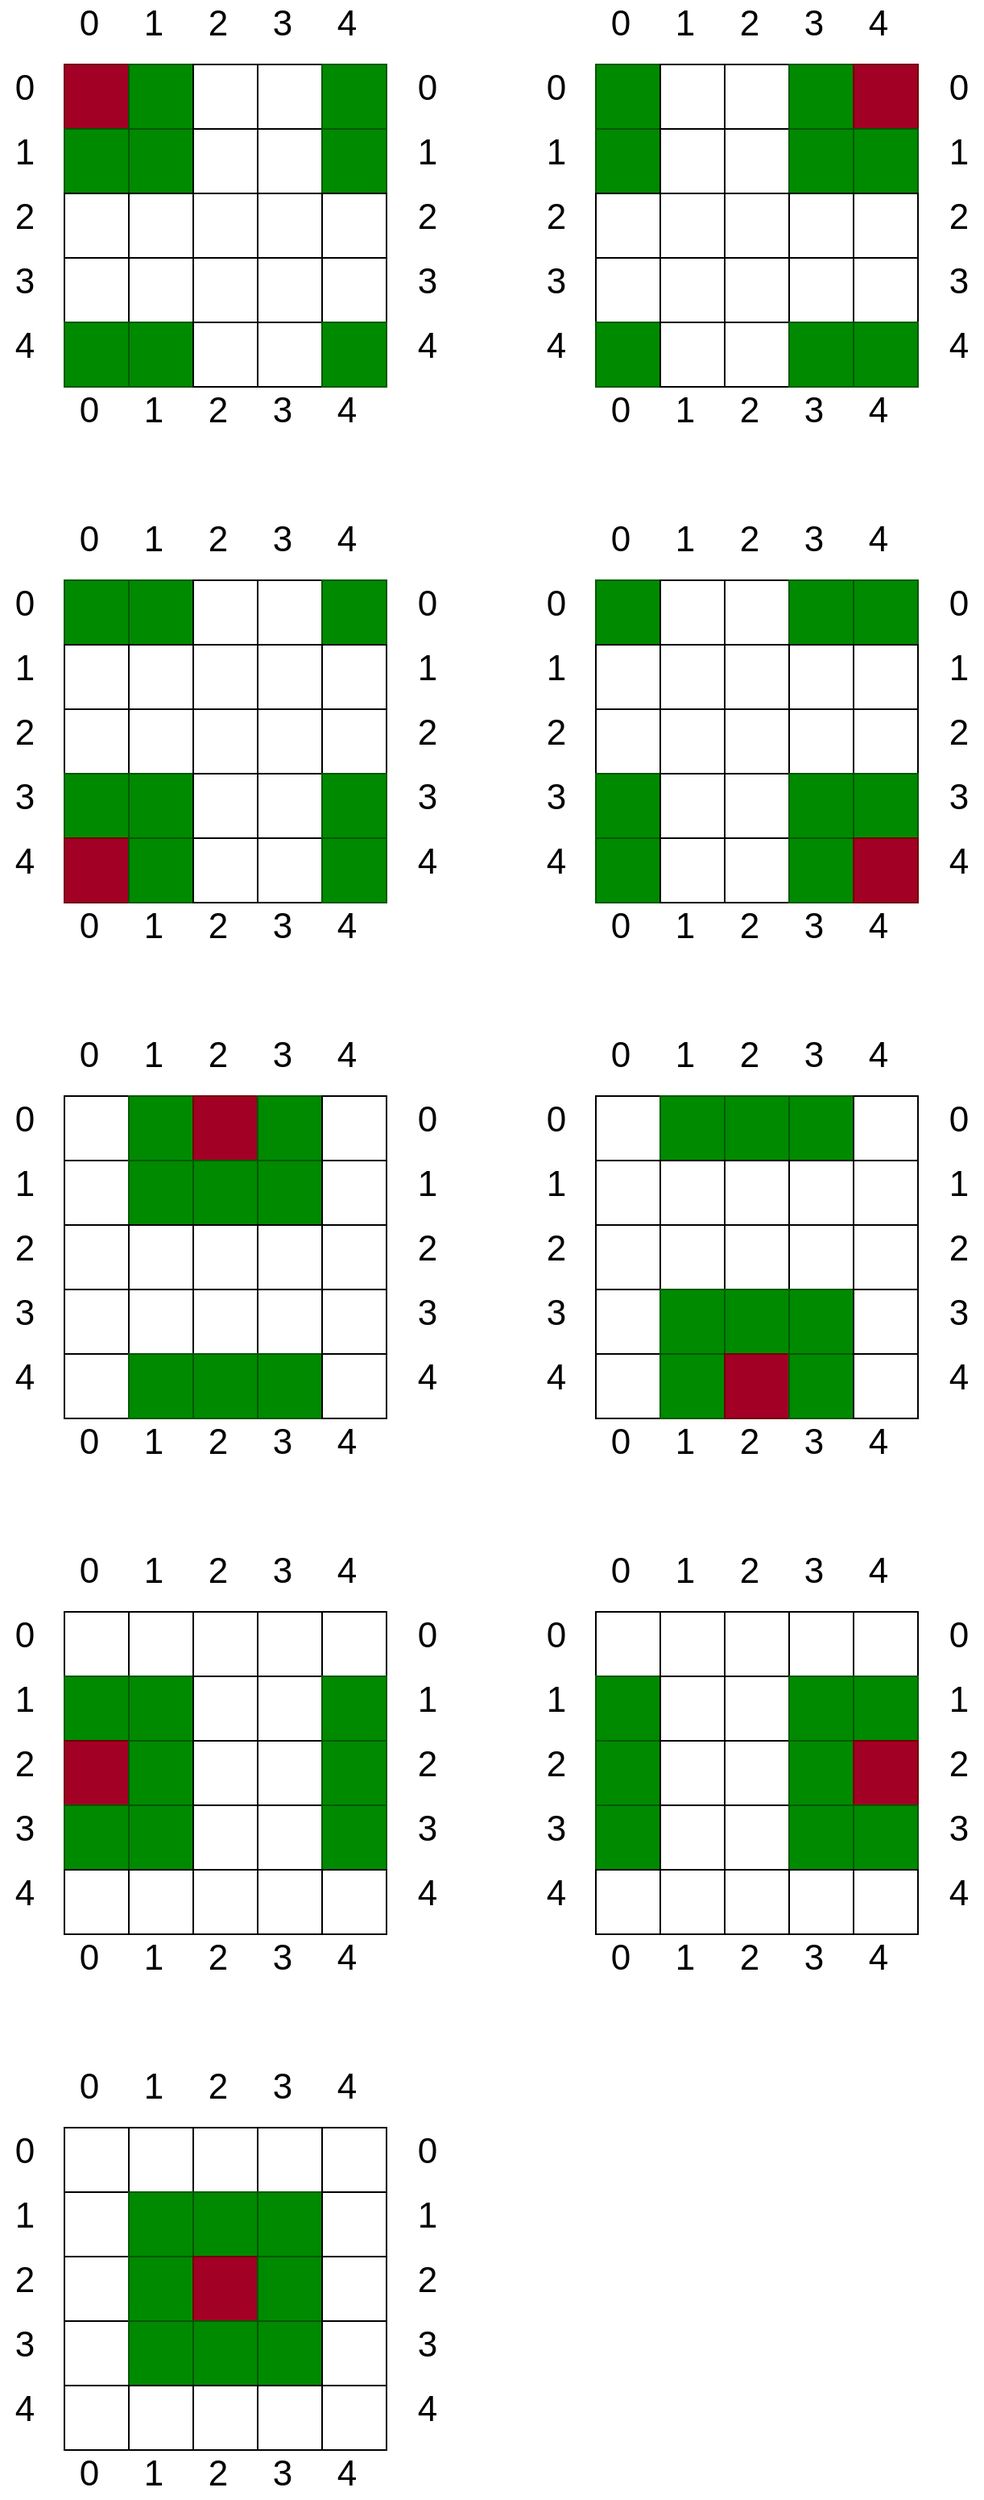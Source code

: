 <mxfile version="15.6.8" type="github"><diagram id="rGHsLkWq-bvYZxcleT-r" name="Page-1"><mxGraphModel dx="1550" dy="957" grid="1" gridSize="10" guides="1" tooltips="1" connect="1" arrows="1" fold="1" page="1" pageScale="1" pageWidth="850" pageHeight="1100" math="0" shadow="0"><root><mxCell id="0"/><mxCell id="1" parent="0"/><mxCell id="89njXSrnwBPmhl507c1h-201" value="" style="group" vertex="1" connectable="0" parent="1"><mxGeometry x="40" y="40" width="610" height="270" as="geometry"/></mxCell><mxCell id="89njXSrnwBPmhl507c1h-152" value="" style="group" vertex="1" connectable="0" parent="89njXSrnwBPmhl507c1h-201"><mxGeometry width="280" height="270" as="geometry"/></mxCell><mxCell id="89njXSrnwBPmhl507c1h-39" value="0" style="text;html=1;align=center;verticalAlign=middle;resizable=0;points=[];autosize=1;strokeColor=none;fillColor=none;fontSize=22;" vertex="1" parent="89njXSrnwBPmhl507c1h-152"><mxGeometry x="40" width="30" height="30" as="geometry"/></mxCell><mxCell id="89njXSrnwBPmhl507c1h-40" value="1" style="text;html=1;align=center;verticalAlign=middle;resizable=0;points=[];autosize=1;strokeColor=none;fillColor=none;fontSize=22;" vertex="1" parent="89njXSrnwBPmhl507c1h-152"><mxGeometry x="80" width="30" height="30" as="geometry"/></mxCell><mxCell id="89njXSrnwBPmhl507c1h-41" value="2" style="text;html=1;align=center;verticalAlign=middle;resizable=0;points=[];autosize=1;strokeColor=none;fillColor=none;fontSize=22;" vertex="1" parent="89njXSrnwBPmhl507c1h-152"><mxGeometry x="120" width="30" height="30" as="geometry"/></mxCell><mxCell id="89njXSrnwBPmhl507c1h-42" value="3" style="text;html=1;align=center;verticalAlign=middle;resizable=0;points=[];autosize=1;strokeColor=none;fillColor=none;fontSize=22;" vertex="1" parent="89njXSrnwBPmhl507c1h-152"><mxGeometry x="160" width="30" height="30" as="geometry"/></mxCell><mxCell id="89njXSrnwBPmhl507c1h-43" value="4" style="text;html=1;align=center;verticalAlign=middle;resizable=0;points=[];autosize=1;strokeColor=none;fillColor=none;fontSize=22;" vertex="1" parent="89njXSrnwBPmhl507c1h-152"><mxGeometry x="200" width="30" height="30" as="geometry"/></mxCell><mxCell id="89njXSrnwBPmhl507c1h-44" value="0" style="text;html=1;align=center;verticalAlign=middle;resizable=0;points=[];autosize=1;strokeColor=none;fillColor=none;fontSize=22;" vertex="1" parent="89njXSrnwBPmhl507c1h-152"><mxGeometry y="40" width="30" height="30" as="geometry"/></mxCell><mxCell id="89njXSrnwBPmhl507c1h-45" value="1" style="text;html=1;align=center;verticalAlign=middle;resizable=0;points=[];autosize=1;strokeColor=none;fillColor=none;fontSize=22;" vertex="1" parent="89njXSrnwBPmhl507c1h-152"><mxGeometry y="80" width="30" height="30" as="geometry"/></mxCell><mxCell id="89njXSrnwBPmhl507c1h-46" value="2" style="text;html=1;align=center;verticalAlign=middle;resizable=0;points=[];autosize=1;strokeColor=none;fillColor=none;fontSize=22;" vertex="1" parent="89njXSrnwBPmhl507c1h-152"><mxGeometry y="120" width="30" height="30" as="geometry"/></mxCell><mxCell id="89njXSrnwBPmhl507c1h-47" value="3" style="text;html=1;align=center;verticalAlign=middle;resizable=0;points=[];autosize=1;strokeColor=none;fillColor=none;fontSize=22;" vertex="1" parent="89njXSrnwBPmhl507c1h-152"><mxGeometry y="160" width="30" height="30" as="geometry"/></mxCell><mxCell id="89njXSrnwBPmhl507c1h-48" value="4" style="text;html=1;align=center;verticalAlign=middle;resizable=0;points=[];autosize=1;strokeColor=none;fillColor=none;fontSize=22;" vertex="1" parent="89njXSrnwBPmhl507c1h-152"><mxGeometry y="200" width="30" height="30" as="geometry"/></mxCell><mxCell id="89njXSrnwBPmhl507c1h-25" value="" style="group;fillColor=#008a00;fontColor=#ffffff;strokeColor=#005700;container=0;" vertex="1" connectable="0" parent="89njXSrnwBPmhl507c1h-152"><mxGeometry x="40" y="160" width="200" height="40" as="geometry"/></mxCell><mxCell id="89njXSrnwBPmhl507c1h-31" value="" style="group;fillColor=#008a00;fontColor=#ffffff;strokeColor=#005700;container=0;" vertex="1" connectable="0" parent="89njXSrnwBPmhl507c1h-152"><mxGeometry x="40" y="200" width="200" height="40" as="geometry"/></mxCell><mxCell id="89njXSrnwBPmhl507c1h-1" value="" style="whiteSpace=wrap;html=1;aspect=fixed;fillColor=#a20025;fontColor=#ffffff;strokeColor=#6F0000;" vertex="1" parent="89njXSrnwBPmhl507c1h-152"><mxGeometry x="40" y="40" width="40" height="40" as="geometry"/></mxCell><mxCell id="89njXSrnwBPmhl507c1h-2" value="" style="whiteSpace=wrap;html=1;aspect=fixed;fillColor=#008a00;strokeColor=#005700;fontColor=#ffffff;" vertex="1" parent="89njXSrnwBPmhl507c1h-152"><mxGeometry x="80" y="40" width="40" height="40" as="geometry"/></mxCell><mxCell id="89njXSrnwBPmhl507c1h-4" value="" style="whiteSpace=wrap;html=1;aspect=fixed;" vertex="1" parent="89njXSrnwBPmhl507c1h-152"><mxGeometry x="120" y="40" width="40" height="40" as="geometry"/></mxCell><mxCell id="89njXSrnwBPmhl507c1h-5" value="" style="whiteSpace=wrap;html=1;aspect=fixed;" vertex="1" parent="89njXSrnwBPmhl507c1h-152"><mxGeometry x="160" y="40" width="40" height="40" as="geometry"/></mxCell><mxCell id="89njXSrnwBPmhl507c1h-6" value="" style="whiteSpace=wrap;html=1;aspect=fixed;fillColor=#008a00;fontColor=#ffffff;strokeColor=#005700;" vertex="1" parent="89njXSrnwBPmhl507c1h-152"><mxGeometry x="200" y="40" width="40" height="40" as="geometry"/></mxCell><mxCell id="89njXSrnwBPmhl507c1h-14" value="" style="whiteSpace=wrap;html=1;aspect=fixed;fillColor=#008a00;fontColor=#ffffff;strokeColor=#005700;" vertex="1" parent="89njXSrnwBPmhl507c1h-152"><mxGeometry x="40" y="80" width="40" height="40" as="geometry"/></mxCell><mxCell id="89njXSrnwBPmhl507c1h-15" value="" style="whiteSpace=wrap;html=1;aspect=fixed;fillColor=#008a00;fontColor=#ffffff;strokeColor=#005700;" vertex="1" parent="89njXSrnwBPmhl507c1h-152"><mxGeometry x="80" y="80" width="40" height="40" as="geometry"/></mxCell><mxCell id="89njXSrnwBPmhl507c1h-16" value="" style="whiteSpace=wrap;html=1;aspect=fixed;" vertex="1" parent="89njXSrnwBPmhl507c1h-152"><mxGeometry x="120" y="80" width="40" height="40" as="geometry"/></mxCell><mxCell id="89njXSrnwBPmhl507c1h-17" value="" style="whiteSpace=wrap;html=1;aspect=fixed;" vertex="1" parent="89njXSrnwBPmhl507c1h-152"><mxGeometry x="160" y="80" width="40" height="40" as="geometry"/></mxCell><mxCell id="89njXSrnwBPmhl507c1h-18" value="" style="whiteSpace=wrap;html=1;aspect=fixed;fillColor=#008a00;fontColor=#ffffff;strokeColor=#005700;" vertex="1" parent="89njXSrnwBPmhl507c1h-152"><mxGeometry x="200" y="80" width="40" height="40" as="geometry"/></mxCell><mxCell id="89njXSrnwBPmhl507c1h-20" value="" style="whiteSpace=wrap;html=1;aspect=fixed;" vertex="1" parent="89njXSrnwBPmhl507c1h-152"><mxGeometry x="40" y="120" width="40" height="40" as="geometry"/></mxCell><mxCell id="89njXSrnwBPmhl507c1h-21" value="" style="whiteSpace=wrap;html=1;aspect=fixed;" vertex="1" parent="89njXSrnwBPmhl507c1h-152"><mxGeometry x="80" y="120" width="40" height="40" as="geometry"/></mxCell><mxCell id="89njXSrnwBPmhl507c1h-22" value="" style="whiteSpace=wrap;html=1;aspect=fixed;" vertex="1" parent="89njXSrnwBPmhl507c1h-152"><mxGeometry x="120" y="120" width="40" height="40" as="geometry"/></mxCell><mxCell id="89njXSrnwBPmhl507c1h-23" value="" style="whiteSpace=wrap;html=1;aspect=fixed;" vertex="1" parent="89njXSrnwBPmhl507c1h-152"><mxGeometry x="160" y="120" width="40" height="40" as="geometry"/></mxCell><mxCell id="89njXSrnwBPmhl507c1h-24" value="" style="whiteSpace=wrap;html=1;aspect=fixed;" vertex="1" parent="89njXSrnwBPmhl507c1h-152"><mxGeometry x="200" y="120" width="40" height="40" as="geometry"/></mxCell><mxCell id="89njXSrnwBPmhl507c1h-26" value="" style="whiteSpace=wrap;html=1;aspect=fixed;" vertex="1" parent="89njXSrnwBPmhl507c1h-152"><mxGeometry x="40" y="160" width="40" height="40" as="geometry"/></mxCell><mxCell id="89njXSrnwBPmhl507c1h-27" value="" style="whiteSpace=wrap;html=1;aspect=fixed;" vertex="1" parent="89njXSrnwBPmhl507c1h-152"><mxGeometry x="80" y="160" width="40" height="40" as="geometry"/></mxCell><mxCell id="89njXSrnwBPmhl507c1h-28" value="" style="whiteSpace=wrap;html=1;aspect=fixed;" vertex="1" parent="89njXSrnwBPmhl507c1h-152"><mxGeometry x="120" y="160" width="40" height="40" as="geometry"/></mxCell><mxCell id="89njXSrnwBPmhl507c1h-29" value="" style="whiteSpace=wrap;html=1;aspect=fixed;" vertex="1" parent="89njXSrnwBPmhl507c1h-152"><mxGeometry x="160" y="160" width="40" height="40" as="geometry"/></mxCell><mxCell id="89njXSrnwBPmhl507c1h-30" value="" style="whiteSpace=wrap;html=1;aspect=fixed;" vertex="1" parent="89njXSrnwBPmhl507c1h-152"><mxGeometry x="200" y="160" width="40" height="40" as="geometry"/></mxCell><mxCell id="89njXSrnwBPmhl507c1h-32" value="" style="whiteSpace=wrap;html=1;aspect=fixed;fillColor=#008a00;fontColor=#ffffff;strokeColor=#005700;" vertex="1" parent="89njXSrnwBPmhl507c1h-152"><mxGeometry x="40" y="200" width="40" height="40" as="geometry"/></mxCell><mxCell id="89njXSrnwBPmhl507c1h-33" value="" style="whiteSpace=wrap;html=1;aspect=fixed;fillColor=#008a00;fontColor=#ffffff;strokeColor=#005700;" vertex="1" parent="89njXSrnwBPmhl507c1h-152"><mxGeometry x="80" y="200" width="40" height="40" as="geometry"/></mxCell><mxCell id="89njXSrnwBPmhl507c1h-34" value="" style="whiteSpace=wrap;html=1;aspect=fixed;" vertex="1" parent="89njXSrnwBPmhl507c1h-152"><mxGeometry x="120" y="200" width="40" height="40" as="geometry"/></mxCell><mxCell id="89njXSrnwBPmhl507c1h-35" value="" style="whiteSpace=wrap;html=1;aspect=fixed;" vertex="1" parent="89njXSrnwBPmhl507c1h-152"><mxGeometry x="160" y="200" width="40" height="40" as="geometry"/></mxCell><mxCell id="89njXSrnwBPmhl507c1h-36" value="" style="whiteSpace=wrap;html=1;aspect=fixed;fillColor=#008a00;fontColor=#ffffff;strokeColor=#005700;" vertex="1" parent="89njXSrnwBPmhl507c1h-152"><mxGeometry x="200" y="200" width="40" height="40" as="geometry"/></mxCell><mxCell id="89njXSrnwBPmhl507c1h-94" value="0" style="text;html=1;align=center;verticalAlign=middle;resizable=0;points=[];autosize=1;strokeColor=none;fillColor=none;fontSize=22;" vertex="1" parent="89njXSrnwBPmhl507c1h-152"><mxGeometry x="40" y="240" width="30" height="30" as="geometry"/></mxCell><mxCell id="89njXSrnwBPmhl507c1h-95" value="1" style="text;html=1;align=center;verticalAlign=middle;resizable=0;points=[];autosize=1;strokeColor=none;fillColor=none;fontSize=22;" vertex="1" parent="89njXSrnwBPmhl507c1h-152"><mxGeometry x="80" y="240" width="30" height="30" as="geometry"/></mxCell><mxCell id="89njXSrnwBPmhl507c1h-96" value="2" style="text;html=1;align=center;verticalAlign=middle;resizable=0;points=[];autosize=1;strokeColor=none;fillColor=none;fontSize=22;" vertex="1" parent="89njXSrnwBPmhl507c1h-152"><mxGeometry x="120" y="240" width="30" height="30" as="geometry"/></mxCell><mxCell id="89njXSrnwBPmhl507c1h-97" value="3" style="text;html=1;align=center;verticalAlign=middle;resizable=0;points=[];autosize=1;strokeColor=none;fillColor=none;fontSize=22;" vertex="1" parent="89njXSrnwBPmhl507c1h-152"><mxGeometry x="160" y="240" width="30" height="30" as="geometry"/></mxCell><mxCell id="89njXSrnwBPmhl507c1h-98" value="4" style="text;html=1;align=center;verticalAlign=middle;resizable=0;points=[];autosize=1;strokeColor=none;fillColor=none;fontSize=22;" vertex="1" parent="89njXSrnwBPmhl507c1h-152"><mxGeometry x="200" y="240" width="30" height="30" as="geometry"/></mxCell><mxCell id="89njXSrnwBPmhl507c1h-99" value="0" style="text;html=1;align=center;verticalAlign=middle;resizable=0;points=[];autosize=1;strokeColor=none;fillColor=none;fontSize=22;" vertex="1" parent="89njXSrnwBPmhl507c1h-152"><mxGeometry x="250" y="40" width="30" height="30" as="geometry"/></mxCell><mxCell id="89njXSrnwBPmhl507c1h-100" value="1" style="text;html=1;align=center;verticalAlign=middle;resizable=0;points=[];autosize=1;strokeColor=none;fillColor=none;fontSize=22;" vertex="1" parent="89njXSrnwBPmhl507c1h-152"><mxGeometry x="250" y="80" width="30" height="30" as="geometry"/></mxCell><mxCell id="89njXSrnwBPmhl507c1h-101" value="2" style="text;html=1;align=center;verticalAlign=middle;resizable=0;points=[];autosize=1;strokeColor=none;fillColor=none;fontSize=22;" vertex="1" parent="89njXSrnwBPmhl507c1h-152"><mxGeometry x="250" y="120" width="30" height="30" as="geometry"/></mxCell><mxCell id="89njXSrnwBPmhl507c1h-102" value="3" style="text;html=1;align=center;verticalAlign=middle;resizable=0;points=[];autosize=1;strokeColor=none;fillColor=none;fontSize=22;" vertex="1" parent="89njXSrnwBPmhl507c1h-152"><mxGeometry x="250" y="160" width="30" height="30" as="geometry"/></mxCell><mxCell id="89njXSrnwBPmhl507c1h-103" value="4" style="text;html=1;align=center;verticalAlign=middle;resizable=0;points=[];autosize=1;strokeColor=none;fillColor=none;fontSize=22;" vertex="1" parent="89njXSrnwBPmhl507c1h-152"><mxGeometry x="250" y="200" width="30" height="30" as="geometry"/></mxCell><mxCell id="89njXSrnwBPmhl507c1h-154" value="0" style="text;html=1;align=center;verticalAlign=middle;resizable=0;points=[];autosize=1;strokeColor=none;fillColor=none;fontSize=22;" vertex="1" parent="89njXSrnwBPmhl507c1h-201"><mxGeometry x="370" width="30" height="30" as="geometry"/></mxCell><mxCell id="89njXSrnwBPmhl507c1h-155" value="1" style="text;html=1;align=center;verticalAlign=middle;resizable=0;points=[];autosize=1;strokeColor=none;fillColor=none;fontSize=22;" vertex="1" parent="89njXSrnwBPmhl507c1h-201"><mxGeometry x="410" width="30" height="30" as="geometry"/></mxCell><mxCell id="89njXSrnwBPmhl507c1h-156" value="2" style="text;html=1;align=center;verticalAlign=middle;resizable=0;points=[];autosize=1;strokeColor=none;fillColor=none;fontSize=22;" vertex="1" parent="89njXSrnwBPmhl507c1h-201"><mxGeometry x="450" width="30" height="30" as="geometry"/></mxCell><mxCell id="89njXSrnwBPmhl507c1h-157" value="3" style="text;html=1;align=center;verticalAlign=middle;resizable=0;points=[];autosize=1;strokeColor=none;fillColor=none;fontSize=22;" vertex="1" parent="89njXSrnwBPmhl507c1h-201"><mxGeometry x="490" width="30" height="30" as="geometry"/></mxCell><mxCell id="89njXSrnwBPmhl507c1h-158" value="4" style="text;html=1;align=center;verticalAlign=middle;resizable=0;points=[];autosize=1;strokeColor=none;fillColor=none;fontSize=22;" vertex="1" parent="89njXSrnwBPmhl507c1h-201"><mxGeometry x="530" width="30" height="30" as="geometry"/></mxCell><mxCell id="89njXSrnwBPmhl507c1h-159" value="0" style="text;html=1;align=center;verticalAlign=middle;resizable=0;points=[];autosize=1;strokeColor=none;fillColor=none;fontSize=22;" vertex="1" parent="89njXSrnwBPmhl507c1h-201"><mxGeometry x="330" y="40" width="30" height="30" as="geometry"/></mxCell><mxCell id="89njXSrnwBPmhl507c1h-160" value="1" style="text;html=1;align=center;verticalAlign=middle;resizable=0;points=[];autosize=1;strokeColor=none;fillColor=none;fontSize=22;" vertex="1" parent="89njXSrnwBPmhl507c1h-201"><mxGeometry x="330" y="80" width="30" height="30" as="geometry"/></mxCell><mxCell id="89njXSrnwBPmhl507c1h-161" value="2" style="text;html=1;align=center;verticalAlign=middle;resizable=0;points=[];autosize=1;strokeColor=none;fillColor=none;fontSize=22;" vertex="1" parent="89njXSrnwBPmhl507c1h-201"><mxGeometry x="330" y="120" width="30" height="30" as="geometry"/></mxCell><mxCell id="89njXSrnwBPmhl507c1h-162" value="3" style="text;html=1;align=center;verticalAlign=middle;resizable=0;points=[];autosize=1;strokeColor=none;fillColor=none;fontSize=22;" vertex="1" parent="89njXSrnwBPmhl507c1h-201"><mxGeometry x="330" y="160" width="30" height="30" as="geometry"/></mxCell><mxCell id="89njXSrnwBPmhl507c1h-163" value="4" style="text;html=1;align=center;verticalAlign=middle;resizable=0;points=[];autosize=1;strokeColor=none;fillColor=none;fontSize=22;" vertex="1" parent="89njXSrnwBPmhl507c1h-201"><mxGeometry x="330" y="200" width="30" height="30" as="geometry"/></mxCell><mxCell id="89njXSrnwBPmhl507c1h-164" value="" style="group;fillColor=#008a00;fontColor=#ffffff;strokeColor=#005700;container=0;" vertex="1" connectable="0" parent="89njXSrnwBPmhl507c1h-201"><mxGeometry x="370" y="160" width="200" height="40" as="geometry"/></mxCell><mxCell id="89njXSrnwBPmhl507c1h-165" value="" style="group;fillColor=#008a00;fontColor=#ffffff;strokeColor=#005700;container=0;" vertex="1" connectable="0" parent="89njXSrnwBPmhl507c1h-201"><mxGeometry x="370" y="200" width="200" height="40" as="geometry"/></mxCell><mxCell id="89njXSrnwBPmhl507c1h-166" value="" style="whiteSpace=wrap;html=1;aspect=fixed;fillColor=#008a00;fontColor=#ffffff;strokeColor=#005700;" vertex="1" parent="89njXSrnwBPmhl507c1h-201"><mxGeometry x="370" y="40" width="40" height="40" as="geometry"/></mxCell><mxCell id="89njXSrnwBPmhl507c1h-167" value="" style="whiteSpace=wrap;html=1;aspect=fixed;" vertex="1" parent="89njXSrnwBPmhl507c1h-201"><mxGeometry x="410" y="40" width="40" height="40" as="geometry"/></mxCell><mxCell id="89njXSrnwBPmhl507c1h-168" value="" style="whiteSpace=wrap;html=1;aspect=fixed;" vertex="1" parent="89njXSrnwBPmhl507c1h-201"><mxGeometry x="450" y="40" width="40" height="40" as="geometry"/></mxCell><mxCell id="89njXSrnwBPmhl507c1h-169" value="" style="whiteSpace=wrap;html=1;aspect=fixed;fillColor=#008a00;fontColor=#ffffff;strokeColor=#005700;" vertex="1" parent="89njXSrnwBPmhl507c1h-201"><mxGeometry x="490" y="40" width="40" height="40" as="geometry"/></mxCell><mxCell id="89njXSrnwBPmhl507c1h-170" value="" style="whiteSpace=wrap;html=1;aspect=fixed;fillColor=#a20025;fontColor=#ffffff;strokeColor=#6F0000;" vertex="1" parent="89njXSrnwBPmhl507c1h-201"><mxGeometry x="530" y="40" width="40" height="40" as="geometry"/></mxCell><mxCell id="89njXSrnwBPmhl507c1h-171" value="" style="whiteSpace=wrap;html=1;aspect=fixed;fillColor=#008a00;fontColor=#ffffff;strokeColor=#005700;" vertex="1" parent="89njXSrnwBPmhl507c1h-201"><mxGeometry x="370" y="80" width="40" height="40" as="geometry"/></mxCell><mxCell id="89njXSrnwBPmhl507c1h-172" value="" style="whiteSpace=wrap;html=1;aspect=fixed;" vertex="1" parent="89njXSrnwBPmhl507c1h-201"><mxGeometry x="410" y="80" width="40" height="40" as="geometry"/></mxCell><mxCell id="89njXSrnwBPmhl507c1h-173" value="" style="whiteSpace=wrap;html=1;aspect=fixed;" vertex="1" parent="89njXSrnwBPmhl507c1h-201"><mxGeometry x="450" y="80" width="40" height="40" as="geometry"/></mxCell><mxCell id="89njXSrnwBPmhl507c1h-174" value="" style="whiteSpace=wrap;html=1;aspect=fixed;fillColor=#008a00;fontColor=#ffffff;strokeColor=#005700;" vertex="1" parent="89njXSrnwBPmhl507c1h-201"><mxGeometry x="490" y="80" width="40" height="40" as="geometry"/></mxCell><mxCell id="89njXSrnwBPmhl507c1h-175" value="" style="whiteSpace=wrap;html=1;aspect=fixed;fillColor=#008a00;fontColor=#ffffff;strokeColor=#005700;" vertex="1" parent="89njXSrnwBPmhl507c1h-201"><mxGeometry x="530" y="80" width="40" height="40" as="geometry"/></mxCell><mxCell id="89njXSrnwBPmhl507c1h-176" value="" style="whiteSpace=wrap;html=1;aspect=fixed;" vertex="1" parent="89njXSrnwBPmhl507c1h-201"><mxGeometry x="370" y="120" width="40" height="40" as="geometry"/></mxCell><mxCell id="89njXSrnwBPmhl507c1h-177" value="" style="whiteSpace=wrap;html=1;aspect=fixed;" vertex="1" parent="89njXSrnwBPmhl507c1h-201"><mxGeometry x="410" y="120" width="40" height="40" as="geometry"/></mxCell><mxCell id="89njXSrnwBPmhl507c1h-178" value="" style="whiteSpace=wrap;html=1;aspect=fixed;" vertex="1" parent="89njXSrnwBPmhl507c1h-201"><mxGeometry x="450" y="120" width="40" height="40" as="geometry"/></mxCell><mxCell id="89njXSrnwBPmhl507c1h-179" value="" style="whiteSpace=wrap;html=1;aspect=fixed;" vertex="1" parent="89njXSrnwBPmhl507c1h-201"><mxGeometry x="490" y="120" width="40" height="40" as="geometry"/></mxCell><mxCell id="89njXSrnwBPmhl507c1h-180" value="" style="whiteSpace=wrap;html=1;aspect=fixed;" vertex="1" parent="89njXSrnwBPmhl507c1h-201"><mxGeometry x="530" y="120" width="40" height="40" as="geometry"/></mxCell><mxCell id="89njXSrnwBPmhl507c1h-181" value="" style="whiteSpace=wrap;html=1;aspect=fixed;" vertex="1" parent="89njXSrnwBPmhl507c1h-201"><mxGeometry x="370" y="160" width="40" height="40" as="geometry"/></mxCell><mxCell id="89njXSrnwBPmhl507c1h-182" value="" style="whiteSpace=wrap;html=1;aspect=fixed;" vertex="1" parent="89njXSrnwBPmhl507c1h-201"><mxGeometry x="410" y="160" width="40" height="40" as="geometry"/></mxCell><mxCell id="89njXSrnwBPmhl507c1h-183" value="" style="whiteSpace=wrap;html=1;aspect=fixed;" vertex="1" parent="89njXSrnwBPmhl507c1h-201"><mxGeometry x="450" y="160" width="40" height="40" as="geometry"/></mxCell><mxCell id="89njXSrnwBPmhl507c1h-184" value="" style="whiteSpace=wrap;html=1;aspect=fixed;" vertex="1" parent="89njXSrnwBPmhl507c1h-201"><mxGeometry x="490" y="160" width="40" height="40" as="geometry"/></mxCell><mxCell id="89njXSrnwBPmhl507c1h-185" value="" style="whiteSpace=wrap;html=1;aspect=fixed;" vertex="1" parent="89njXSrnwBPmhl507c1h-201"><mxGeometry x="530" y="160" width="40" height="40" as="geometry"/></mxCell><mxCell id="89njXSrnwBPmhl507c1h-186" value="" style="whiteSpace=wrap;html=1;aspect=fixed;fillColor=#008a00;fontColor=#ffffff;strokeColor=#005700;" vertex="1" parent="89njXSrnwBPmhl507c1h-201"><mxGeometry x="370" y="200" width="40" height="40" as="geometry"/></mxCell><mxCell id="89njXSrnwBPmhl507c1h-187" value="" style="whiteSpace=wrap;html=1;aspect=fixed;" vertex="1" parent="89njXSrnwBPmhl507c1h-201"><mxGeometry x="410" y="200" width="40" height="40" as="geometry"/></mxCell><mxCell id="89njXSrnwBPmhl507c1h-188" value="" style="whiteSpace=wrap;html=1;aspect=fixed;" vertex="1" parent="89njXSrnwBPmhl507c1h-201"><mxGeometry x="450" y="200" width="40" height="40" as="geometry"/></mxCell><mxCell id="89njXSrnwBPmhl507c1h-189" value="" style="whiteSpace=wrap;html=1;aspect=fixed;fillColor=#008a00;fontColor=#ffffff;strokeColor=#005700;" vertex="1" parent="89njXSrnwBPmhl507c1h-201"><mxGeometry x="490" y="200" width="40" height="40" as="geometry"/></mxCell><mxCell id="89njXSrnwBPmhl507c1h-190" value="" style="whiteSpace=wrap;html=1;aspect=fixed;fillColor=#008a00;fontColor=#ffffff;strokeColor=#005700;" vertex="1" parent="89njXSrnwBPmhl507c1h-201"><mxGeometry x="530" y="200" width="40" height="40" as="geometry"/></mxCell><mxCell id="89njXSrnwBPmhl507c1h-191" value="0" style="text;html=1;align=center;verticalAlign=middle;resizable=0;points=[];autosize=1;strokeColor=none;fillColor=none;fontSize=22;" vertex="1" parent="89njXSrnwBPmhl507c1h-201"><mxGeometry x="370" y="240" width="30" height="30" as="geometry"/></mxCell><mxCell id="89njXSrnwBPmhl507c1h-192" value="1" style="text;html=1;align=center;verticalAlign=middle;resizable=0;points=[];autosize=1;strokeColor=none;fillColor=none;fontSize=22;" vertex="1" parent="89njXSrnwBPmhl507c1h-201"><mxGeometry x="410" y="240" width="30" height="30" as="geometry"/></mxCell><mxCell id="89njXSrnwBPmhl507c1h-193" value="2" style="text;html=1;align=center;verticalAlign=middle;resizable=0;points=[];autosize=1;strokeColor=none;fillColor=none;fontSize=22;" vertex="1" parent="89njXSrnwBPmhl507c1h-201"><mxGeometry x="450" y="240" width="30" height="30" as="geometry"/></mxCell><mxCell id="89njXSrnwBPmhl507c1h-194" value="3" style="text;html=1;align=center;verticalAlign=middle;resizable=0;points=[];autosize=1;strokeColor=none;fillColor=none;fontSize=22;" vertex="1" parent="89njXSrnwBPmhl507c1h-201"><mxGeometry x="490" y="240" width="30" height="30" as="geometry"/></mxCell><mxCell id="89njXSrnwBPmhl507c1h-195" value="4" style="text;html=1;align=center;verticalAlign=middle;resizable=0;points=[];autosize=1;strokeColor=none;fillColor=none;fontSize=22;" vertex="1" parent="89njXSrnwBPmhl507c1h-201"><mxGeometry x="530" y="240" width="30" height="30" as="geometry"/></mxCell><mxCell id="89njXSrnwBPmhl507c1h-196" value="0" style="text;html=1;align=center;verticalAlign=middle;resizable=0;points=[];autosize=1;strokeColor=none;fillColor=none;fontSize=22;" vertex="1" parent="89njXSrnwBPmhl507c1h-201"><mxGeometry x="580" y="40" width="30" height="30" as="geometry"/></mxCell><mxCell id="89njXSrnwBPmhl507c1h-197" value="1" style="text;html=1;align=center;verticalAlign=middle;resizable=0;points=[];autosize=1;strokeColor=none;fillColor=none;fontSize=22;" vertex="1" parent="89njXSrnwBPmhl507c1h-201"><mxGeometry x="580" y="80" width="30" height="30" as="geometry"/></mxCell><mxCell id="89njXSrnwBPmhl507c1h-198" value="2" style="text;html=1;align=center;verticalAlign=middle;resizable=0;points=[];autosize=1;strokeColor=none;fillColor=none;fontSize=22;" vertex="1" parent="89njXSrnwBPmhl507c1h-201"><mxGeometry x="580" y="120" width="30" height="30" as="geometry"/></mxCell><mxCell id="89njXSrnwBPmhl507c1h-199" value="3" style="text;html=1;align=center;verticalAlign=middle;resizable=0;points=[];autosize=1;strokeColor=none;fillColor=none;fontSize=22;" vertex="1" parent="89njXSrnwBPmhl507c1h-201"><mxGeometry x="580" y="160" width="30" height="30" as="geometry"/></mxCell><mxCell id="89njXSrnwBPmhl507c1h-200" value="4" style="text;html=1;align=center;verticalAlign=middle;resizable=0;points=[];autosize=1;strokeColor=none;fillColor=none;fontSize=22;" vertex="1" parent="89njXSrnwBPmhl507c1h-201"><mxGeometry x="580" y="200" width="30" height="30" as="geometry"/></mxCell><mxCell id="89njXSrnwBPmhl507c1h-202" value="" style="group" vertex="1" connectable="0" parent="1"><mxGeometry x="40" y="360" width="610" height="270" as="geometry"/></mxCell><mxCell id="89njXSrnwBPmhl507c1h-203" value="" style="group" vertex="1" connectable="0" parent="89njXSrnwBPmhl507c1h-202"><mxGeometry width="280" height="270" as="geometry"/></mxCell><mxCell id="89njXSrnwBPmhl507c1h-204" value="0" style="text;html=1;align=center;verticalAlign=middle;resizable=0;points=[];autosize=1;fontSize=22;" vertex="1" parent="89njXSrnwBPmhl507c1h-203"><mxGeometry x="40" width="30" height="30" as="geometry"/></mxCell><mxCell id="89njXSrnwBPmhl507c1h-205" value="1" style="text;html=1;align=center;verticalAlign=middle;resizable=0;points=[];autosize=1;fontSize=22;" vertex="1" parent="89njXSrnwBPmhl507c1h-203"><mxGeometry x="80" width="30" height="30" as="geometry"/></mxCell><mxCell id="89njXSrnwBPmhl507c1h-206" value="2" style="text;html=1;align=center;verticalAlign=middle;resizable=0;points=[];autosize=1;fontSize=22;" vertex="1" parent="89njXSrnwBPmhl507c1h-203"><mxGeometry x="120" width="30" height="30" as="geometry"/></mxCell><mxCell id="89njXSrnwBPmhl507c1h-207" value="3" style="text;html=1;align=center;verticalAlign=middle;resizable=0;points=[];autosize=1;fontSize=22;" vertex="1" parent="89njXSrnwBPmhl507c1h-203"><mxGeometry x="160" width="30" height="30" as="geometry"/></mxCell><mxCell id="89njXSrnwBPmhl507c1h-208" value="4" style="text;html=1;align=center;verticalAlign=middle;resizable=0;points=[];autosize=1;fontSize=22;" vertex="1" parent="89njXSrnwBPmhl507c1h-203"><mxGeometry x="200" width="30" height="30" as="geometry"/></mxCell><mxCell id="89njXSrnwBPmhl507c1h-209" value="0" style="text;html=1;align=center;verticalAlign=middle;resizable=0;points=[];autosize=1;fontSize=22;" vertex="1" parent="89njXSrnwBPmhl507c1h-203"><mxGeometry y="40" width="30" height="30" as="geometry"/></mxCell><mxCell id="89njXSrnwBPmhl507c1h-210" value="1" style="text;html=1;align=center;verticalAlign=middle;resizable=0;points=[];autosize=1;fontSize=22;" vertex="1" parent="89njXSrnwBPmhl507c1h-203"><mxGeometry y="80" width="30" height="30" as="geometry"/></mxCell><mxCell id="89njXSrnwBPmhl507c1h-211" value="2" style="text;html=1;align=center;verticalAlign=middle;resizable=0;points=[];autosize=1;fontSize=22;" vertex="1" parent="89njXSrnwBPmhl507c1h-203"><mxGeometry y="120" width="30" height="30" as="geometry"/></mxCell><mxCell id="89njXSrnwBPmhl507c1h-212" value="3" style="text;html=1;align=center;verticalAlign=middle;resizable=0;points=[];autosize=1;fontSize=22;" vertex="1" parent="89njXSrnwBPmhl507c1h-203"><mxGeometry y="160" width="30" height="30" as="geometry"/></mxCell><mxCell id="89njXSrnwBPmhl507c1h-213" value="4" style="text;html=1;align=center;verticalAlign=middle;resizable=0;points=[];autosize=1;fontSize=22;" vertex="1" parent="89njXSrnwBPmhl507c1h-203"><mxGeometry y="200" width="30" height="30" as="geometry"/></mxCell><mxCell id="89njXSrnwBPmhl507c1h-214" value="" style="group;container=0;" vertex="1" connectable="0" parent="89njXSrnwBPmhl507c1h-203"><mxGeometry x="40" y="160" width="200" height="40" as="geometry"/></mxCell><mxCell id="89njXSrnwBPmhl507c1h-215" value="" style="group;container=0;" vertex="1" connectable="0" parent="89njXSrnwBPmhl507c1h-203"><mxGeometry x="40" y="200" width="200" height="40" as="geometry"/></mxCell><mxCell id="89njXSrnwBPmhl507c1h-216" value="" style="whiteSpace=wrap;html=1;aspect=fixed;fillColor=#008a00;fontColor=#ffffff;strokeColor=#005700;" vertex="1" parent="89njXSrnwBPmhl507c1h-203"><mxGeometry x="40" y="40" width="40" height="40" as="geometry"/></mxCell><mxCell id="89njXSrnwBPmhl507c1h-217" value="" style="whiteSpace=wrap;html=1;aspect=fixed;fillColor=#008a00;fontColor=#ffffff;strokeColor=#005700;" vertex="1" parent="89njXSrnwBPmhl507c1h-203"><mxGeometry x="80" y="40" width="40" height="40" as="geometry"/></mxCell><mxCell id="89njXSrnwBPmhl507c1h-218" value="" style="whiteSpace=wrap;html=1;aspect=fixed;" vertex="1" parent="89njXSrnwBPmhl507c1h-203"><mxGeometry x="120" y="40" width="40" height="40" as="geometry"/></mxCell><mxCell id="89njXSrnwBPmhl507c1h-219" value="" style="whiteSpace=wrap;html=1;aspect=fixed;" vertex="1" parent="89njXSrnwBPmhl507c1h-203"><mxGeometry x="160" y="40" width="40" height="40" as="geometry"/></mxCell><mxCell id="89njXSrnwBPmhl507c1h-220" value="" style="whiteSpace=wrap;html=1;aspect=fixed;fillColor=#008a00;fontColor=#ffffff;strokeColor=#005700;" vertex="1" parent="89njXSrnwBPmhl507c1h-203"><mxGeometry x="200" y="40" width="40" height="40" as="geometry"/></mxCell><mxCell id="89njXSrnwBPmhl507c1h-221" value="" style="whiteSpace=wrap;html=1;aspect=fixed;" vertex="1" parent="89njXSrnwBPmhl507c1h-203"><mxGeometry x="40" y="80" width="40" height="40" as="geometry"/></mxCell><mxCell id="89njXSrnwBPmhl507c1h-222" value="" style="whiteSpace=wrap;html=1;aspect=fixed;" vertex="1" parent="89njXSrnwBPmhl507c1h-203"><mxGeometry x="80" y="80" width="40" height="40" as="geometry"/></mxCell><mxCell id="89njXSrnwBPmhl507c1h-223" value="" style="whiteSpace=wrap;html=1;aspect=fixed;" vertex="1" parent="89njXSrnwBPmhl507c1h-203"><mxGeometry x="120" y="80" width="40" height="40" as="geometry"/></mxCell><mxCell id="89njXSrnwBPmhl507c1h-224" value="" style="whiteSpace=wrap;html=1;aspect=fixed;" vertex="1" parent="89njXSrnwBPmhl507c1h-203"><mxGeometry x="160" y="80" width="40" height="40" as="geometry"/></mxCell><mxCell id="89njXSrnwBPmhl507c1h-225" value="" style="whiteSpace=wrap;html=1;aspect=fixed;" vertex="1" parent="89njXSrnwBPmhl507c1h-203"><mxGeometry x="200" y="80" width="40" height="40" as="geometry"/></mxCell><mxCell id="89njXSrnwBPmhl507c1h-226" value="" style="whiteSpace=wrap;html=1;aspect=fixed;" vertex="1" parent="89njXSrnwBPmhl507c1h-203"><mxGeometry x="40" y="120" width="40" height="40" as="geometry"/></mxCell><mxCell id="89njXSrnwBPmhl507c1h-227" value="" style="whiteSpace=wrap;html=1;aspect=fixed;" vertex="1" parent="89njXSrnwBPmhl507c1h-203"><mxGeometry x="80" y="120" width="40" height="40" as="geometry"/></mxCell><mxCell id="89njXSrnwBPmhl507c1h-228" value="" style="whiteSpace=wrap;html=1;aspect=fixed;" vertex="1" parent="89njXSrnwBPmhl507c1h-203"><mxGeometry x="120" y="120" width="40" height="40" as="geometry"/></mxCell><mxCell id="89njXSrnwBPmhl507c1h-229" value="" style="whiteSpace=wrap;html=1;aspect=fixed;" vertex="1" parent="89njXSrnwBPmhl507c1h-203"><mxGeometry x="160" y="120" width="40" height="40" as="geometry"/></mxCell><mxCell id="89njXSrnwBPmhl507c1h-230" value="" style="whiteSpace=wrap;html=1;aspect=fixed;" vertex="1" parent="89njXSrnwBPmhl507c1h-203"><mxGeometry x="200" y="120" width="40" height="40" as="geometry"/></mxCell><mxCell id="89njXSrnwBPmhl507c1h-231" value="" style="whiteSpace=wrap;html=1;aspect=fixed;fillColor=#008a00;fontColor=#ffffff;strokeColor=#005700;" vertex="1" parent="89njXSrnwBPmhl507c1h-203"><mxGeometry x="40" y="160" width="40" height="40" as="geometry"/></mxCell><mxCell id="89njXSrnwBPmhl507c1h-232" value="" style="whiteSpace=wrap;html=1;aspect=fixed;fillColor=#008a00;fontColor=#ffffff;strokeColor=#005700;" vertex="1" parent="89njXSrnwBPmhl507c1h-203"><mxGeometry x="80" y="160" width="40" height="40" as="geometry"/></mxCell><mxCell id="89njXSrnwBPmhl507c1h-233" value="" style="whiteSpace=wrap;html=1;aspect=fixed;" vertex="1" parent="89njXSrnwBPmhl507c1h-203"><mxGeometry x="120" y="160" width="40" height="40" as="geometry"/></mxCell><mxCell id="89njXSrnwBPmhl507c1h-234" value="" style="whiteSpace=wrap;html=1;aspect=fixed;" vertex="1" parent="89njXSrnwBPmhl507c1h-203"><mxGeometry x="160" y="160" width="40" height="40" as="geometry"/></mxCell><mxCell id="89njXSrnwBPmhl507c1h-235" value="" style="whiteSpace=wrap;html=1;aspect=fixed;fillColor=#008a00;fontColor=#ffffff;strokeColor=#005700;" vertex="1" parent="89njXSrnwBPmhl507c1h-203"><mxGeometry x="200" y="160" width="40" height="40" as="geometry"/></mxCell><mxCell id="89njXSrnwBPmhl507c1h-236" value="" style="whiteSpace=wrap;html=1;aspect=fixed;fillColor=#a20025;fontColor=#ffffff;strokeColor=#6F0000;" vertex="1" parent="89njXSrnwBPmhl507c1h-203"><mxGeometry x="40" y="200" width="40" height="40" as="geometry"/></mxCell><mxCell id="89njXSrnwBPmhl507c1h-237" value="" style="whiteSpace=wrap;html=1;aspect=fixed;fillColor=#008a00;fontColor=#ffffff;strokeColor=#005700;" vertex="1" parent="89njXSrnwBPmhl507c1h-203"><mxGeometry x="80" y="200" width="40" height="40" as="geometry"/></mxCell><mxCell id="89njXSrnwBPmhl507c1h-238" value="" style="whiteSpace=wrap;html=1;aspect=fixed;" vertex="1" parent="89njXSrnwBPmhl507c1h-203"><mxGeometry x="120" y="200" width="40" height="40" as="geometry"/></mxCell><mxCell id="89njXSrnwBPmhl507c1h-239" value="" style="whiteSpace=wrap;html=1;aspect=fixed;" vertex="1" parent="89njXSrnwBPmhl507c1h-203"><mxGeometry x="160" y="200" width="40" height="40" as="geometry"/></mxCell><mxCell id="89njXSrnwBPmhl507c1h-240" value="" style="whiteSpace=wrap;html=1;aspect=fixed;fillColor=#008a00;fontColor=#ffffff;strokeColor=#005700;" vertex="1" parent="89njXSrnwBPmhl507c1h-203"><mxGeometry x="200" y="200" width="40" height="40" as="geometry"/></mxCell><mxCell id="89njXSrnwBPmhl507c1h-241" value="0" style="text;html=1;align=center;verticalAlign=middle;resizable=0;points=[];autosize=1;fontSize=22;" vertex="1" parent="89njXSrnwBPmhl507c1h-203"><mxGeometry x="40" y="240" width="30" height="30" as="geometry"/></mxCell><mxCell id="89njXSrnwBPmhl507c1h-242" value="1" style="text;html=1;align=center;verticalAlign=middle;resizable=0;points=[];autosize=1;fontSize=22;" vertex="1" parent="89njXSrnwBPmhl507c1h-203"><mxGeometry x="80" y="240" width="30" height="30" as="geometry"/></mxCell><mxCell id="89njXSrnwBPmhl507c1h-243" value="2" style="text;html=1;align=center;verticalAlign=middle;resizable=0;points=[];autosize=1;fontSize=22;" vertex="1" parent="89njXSrnwBPmhl507c1h-203"><mxGeometry x="120" y="240" width="30" height="30" as="geometry"/></mxCell><mxCell id="89njXSrnwBPmhl507c1h-244" value="3" style="text;html=1;align=center;verticalAlign=middle;resizable=0;points=[];autosize=1;fontSize=22;" vertex="1" parent="89njXSrnwBPmhl507c1h-203"><mxGeometry x="160" y="240" width="30" height="30" as="geometry"/></mxCell><mxCell id="89njXSrnwBPmhl507c1h-245" value="4" style="text;html=1;align=center;verticalAlign=middle;resizable=0;points=[];autosize=1;fontSize=22;" vertex="1" parent="89njXSrnwBPmhl507c1h-203"><mxGeometry x="200" y="240" width="30" height="30" as="geometry"/></mxCell><mxCell id="89njXSrnwBPmhl507c1h-246" value="0" style="text;html=1;align=center;verticalAlign=middle;resizable=0;points=[];autosize=1;strokeColor=none;fillColor=none;fontSize=22;" vertex="1" parent="89njXSrnwBPmhl507c1h-203"><mxGeometry x="250" y="40" width="30" height="30" as="geometry"/></mxCell><mxCell id="89njXSrnwBPmhl507c1h-247" value="1" style="text;html=1;align=center;verticalAlign=middle;resizable=0;points=[];autosize=1;strokeColor=none;fillColor=none;fontSize=22;" vertex="1" parent="89njXSrnwBPmhl507c1h-203"><mxGeometry x="250" y="80" width="30" height="30" as="geometry"/></mxCell><mxCell id="89njXSrnwBPmhl507c1h-248" value="2" style="text;html=1;align=center;verticalAlign=middle;resizable=0;points=[];autosize=1;strokeColor=none;fillColor=none;fontSize=22;" vertex="1" parent="89njXSrnwBPmhl507c1h-203"><mxGeometry x="250" y="120" width="30" height="30" as="geometry"/></mxCell><mxCell id="89njXSrnwBPmhl507c1h-249" value="3" style="text;html=1;align=center;verticalAlign=middle;resizable=0;points=[];autosize=1;strokeColor=none;fillColor=none;fontSize=22;" vertex="1" parent="89njXSrnwBPmhl507c1h-203"><mxGeometry x="250" y="160" width="30" height="30" as="geometry"/></mxCell><mxCell id="89njXSrnwBPmhl507c1h-250" value="4" style="text;html=1;align=center;verticalAlign=middle;resizable=0;points=[];autosize=1;strokeColor=none;fillColor=none;fontSize=22;" vertex="1" parent="89njXSrnwBPmhl507c1h-203"><mxGeometry x="250" y="200" width="30" height="30" as="geometry"/></mxCell><mxCell id="89njXSrnwBPmhl507c1h-251" value="0" style="text;html=1;align=center;verticalAlign=middle;resizable=0;points=[];autosize=1;fontSize=22;" vertex="1" parent="89njXSrnwBPmhl507c1h-202"><mxGeometry x="370" width="30" height="30" as="geometry"/></mxCell><mxCell id="89njXSrnwBPmhl507c1h-252" value="1" style="text;html=1;align=center;verticalAlign=middle;resizable=0;points=[];autosize=1;fontSize=22;" vertex="1" parent="89njXSrnwBPmhl507c1h-202"><mxGeometry x="410" width="30" height="30" as="geometry"/></mxCell><mxCell id="89njXSrnwBPmhl507c1h-253" value="2" style="text;html=1;align=center;verticalAlign=middle;resizable=0;points=[];autosize=1;fontSize=22;" vertex="1" parent="89njXSrnwBPmhl507c1h-202"><mxGeometry x="450" width="30" height="30" as="geometry"/></mxCell><mxCell id="89njXSrnwBPmhl507c1h-254" value="3" style="text;html=1;align=center;verticalAlign=middle;resizable=0;points=[];autosize=1;fontSize=22;" vertex="1" parent="89njXSrnwBPmhl507c1h-202"><mxGeometry x="490" width="30" height="30" as="geometry"/></mxCell><mxCell id="89njXSrnwBPmhl507c1h-255" value="4" style="text;html=1;align=center;verticalAlign=middle;resizable=0;points=[];autosize=1;fontSize=22;" vertex="1" parent="89njXSrnwBPmhl507c1h-202"><mxGeometry x="530" width="30" height="30" as="geometry"/></mxCell><mxCell id="89njXSrnwBPmhl507c1h-256" value="0" style="text;html=1;align=center;verticalAlign=middle;resizable=0;points=[];autosize=1;fontSize=22;" vertex="1" parent="89njXSrnwBPmhl507c1h-202"><mxGeometry x="330" y="40" width="30" height="30" as="geometry"/></mxCell><mxCell id="89njXSrnwBPmhl507c1h-257" value="1" style="text;html=1;align=center;verticalAlign=middle;resizable=0;points=[];autosize=1;fontSize=22;" vertex="1" parent="89njXSrnwBPmhl507c1h-202"><mxGeometry x="330" y="80" width="30" height="30" as="geometry"/></mxCell><mxCell id="89njXSrnwBPmhl507c1h-258" value="2" style="text;html=1;align=center;verticalAlign=middle;resizable=0;points=[];autosize=1;fontSize=22;" vertex="1" parent="89njXSrnwBPmhl507c1h-202"><mxGeometry x="330" y="120" width="30" height="30" as="geometry"/></mxCell><mxCell id="89njXSrnwBPmhl507c1h-259" value="3" style="text;html=1;align=center;verticalAlign=middle;resizable=0;points=[];autosize=1;fontSize=22;" vertex="1" parent="89njXSrnwBPmhl507c1h-202"><mxGeometry x="330" y="160" width="30" height="30" as="geometry"/></mxCell><mxCell id="89njXSrnwBPmhl507c1h-260" value="4" style="text;html=1;align=center;verticalAlign=middle;resizable=0;points=[];autosize=1;fontSize=22;" vertex="1" parent="89njXSrnwBPmhl507c1h-202"><mxGeometry x="330" y="200" width="30" height="30" as="geometry"/></mxCell><mxCell id="89njXSrnwBPmhl507c1h-261" value="" style="group;container=0;" vertex="1" connectable="0" parent="89njXSrnwBPmhl507c1h-202"><mxGeometry x="370" y="160" width="200" height="40" as="geometry"/></mxCell><mxCell id="89njXSrnwBPmhl507c1h-262" value="" style="group;container=0;" vertex="1" connectable="0" parent="89njXSrnwBPmhl507c1h-202"><mxGeometry x="370" y="200" width="200" height="40" as="geometry"/></mxCell><mxCell id="89njXSrnwBPmhl507c1h-263" value="" style="whiteSpace=wrap;html=1;aspect=fixed;fillColor=#008a00;fontColor=#ffffff;strokeColor=#005700;" vertex="1" parent="89njXSrnwBPmhl507c1h-202"><mxGeometry x="370" y="40" width="40" height="40" as="geometry"/></mxCell><mxCell id="89njXSrnwBPmhl507c1h-264" value="" style="whiteSpace=wrap;html=1;aspect=fixed;" vertex="1" parent="89njXSrnwBPmhl507c1h-202"><mxGeometry x="410" y="40" width="40" height="40" as="geometry"/></mxCell><mxCell id="89njXSrnwBPmhl507c1h-265" value="" style="whiteSpace=wrap;html=1;aspect=fixed;" vertex="1" parent="89njXSrnwBPmhl507c1h-202"><mxGeometry x="450" y="40" width="40" height="40" as="geometry"/></mxCell><mxCell id="89njXSrnwBPmhl507c1h-266" value="" style="whiteSpace=wrap;html=1;aspect=fixed;fillColor=#008a00;fontColor=#ffffff;strokeColor=#005700;" vertex="1" parent="89njXSrnwBPmhl507c1h-202"><mxGeometry x="490" y="40" width="40" height="40" as="geometry"/></mxCell><mxCell id="89njXSrnwBPmhl507c1h-267" value="" style="whiteSpace=wrap;html=1;aspect=fixed;fillColor=#008a00;fontColor=#ffffff;strokeColor=#005700;" vertex="1" parent="89njXSrnwBPmhl507c1h-202"><mxGeometry x="530" y="40" width="40" height="40" as="geometry"/></mxCell><mxCell id="89njXSrnwBPmhl507c1h-268" value="" style="whiteSpace=wrap;html=1;aspect=fixed;" vertex="1" parent="89njXSrnwBPmhl507c1h-202"><mxGeometry x="370" y="80" width="40" height="40" as="geometry"/></mxCell><mxCell id="89njXSrnwBPmhl507c1h-269" value="" style="whiteSpace=wrap;html=1;aspect=fixed;" vertex="1" parent="89njXSrnwBPmhl507c1h-202"><mxGeometry x="410" y="80" width="40" height="40" as="geometry"/></mxCell><mxCell id="89njXSrnwBPmhl507c1h-270" value="" style="whiteSpace=wrap;html=1;aspect=fixed;" vertex="1" parent="89njXSrnwBPmhl507c1h-202"><mxGeometry x="450" y="80" width="40" height="40" as="geometry"/></mxCell><mxCell id="89njXSrnwBPmhl507c1h-271" value="" style="whiteSpace=wrap;html=1;aspect=fixed;" vertex="1" parent="89njXSrnwBPmhl507c1h-202"><mxGeometry x="490" y="80" width="40" height="40" as="geometry"/></mxCell><mxCell id="89njXSrnwBPmhl507c1h-272" value="" style="whiteSpace=wrap;html=1;aspect=fixed;" vertex="1" parent="89njXSrnwBPmhl507c1h-202"><mxGeometry x="530" y="80" width="40" height="40" as="geometry"/></mxCell><mxCell id="89njXSrnwBPmhl507c1h-273" value="" style="whiteSpace=wrap;html=1;aspect=fixed;" vertex="1" parent="89njXSrnwBPmhl507c1h-202"><mxGeometry x="370" y="120" width="40" height="40" as="geometry"/></mxCell><mxCell id="89njXSrnwBPmhl507c1h-274" value="" style="whiteSpace=wrap;html=1;aspect=fixed;" vertex="1" parent="89njXSrnwBPmhl507c1h-202"><mxGeometry x="410" y="120" width="40" height="40" as="geometry"/></mxCell><mxCell id="89njXSrnwBPmhl507c1h-275" value="" style="whiteSpace=wrap;html=1;aspect=fixed;" vertex="1" parent="89njXSrnwBPmhl507c1h-202"><mxGeometry x="450" y="120" width="40" height="40" as="geometry"/></mxCell><mxCell id="89njXSrnwBPmhl507c1h-276" value="" style="whiteSpace=wrap;html=1;aspect=fixed;" vertex="1" parent="89njXSrnwBPmhl507c1h-202"><mxGeometry x="490" y="120" width="40" height="40" as="geometry"/></mxCell><mxCell id="89njXSrnwBPmhl507c1h-277" value="" style="whiteSpace=wrap;html=1;aspect=fixed;" vertex="1" parent="89njXSrnwBPmhl507c1h-202"><mxGeometry x="530" y="120" width="40" height="40" as="geometry"/></mxCell><mxCell id="89njXSrnwBPmhl507c1h-278" value="" style="whiteSpace=wrap;html=1;aspect=fixed;fillColor=#008a00;fontColor=#ffffff;strokeColor=#005700;" vertex="1" parent="89njXSrnwBPmhl507c1h-202"><mxGeometry x="370" y="160" width="40" height="40" as="geometry"/></mxCell><mxCell id="89njXSrnwBPmhl507c1h-279" value="" style="whiteSpace=wrap;html=1;aspect=fixed;" vertex="1" parent="89njXSrnwBPmhl507c1h-202"><mxGeometry x="410" y="160" width="40" height="40" as="geometry"/></mxCell><mxCell id="89njXSrnwBPmhl507c1h-280" value="" style="whiteSpace=wrap;html=1;aspect=fixed;" vertex="1" parent="89njXSrnwBPmhl507c1h-202"><mxGeometry x="450" y="160" width="40" height="40" as="geometry"/></mxCell><mxCell id="89njXSrnwBPmhl507c1h-281" value="" style="whiteSpace=wrap;html=1;aspect=fixed;fillColor=#008a00;fontColor=#ffffff;strokeColor=#005700;" vertex="1" parent="89njXSrnwBPmhl507c1h-202"><mxGeometry x="490" y="160" width="40" height="40" as="geometry"/></mxCell><mxCell id="89njXSrnwBPmhl507c1h-282" value="" style="whiteSpace=wrap;html=1;aspect=fixed;fillColor=#008a00;fontColor=#ffffff;strokeColor=#005700;" vertex="1" parent="89njXSrnwBPmhl507c1h-202"><mxGeometry x="530" y="160" width="40" height="40" as="geometry"/></mxCell><mxCell id="89njXSrnwBPmhl507c1h-283" value="" style="whiteSpace=wrap;html=1;aspect=fixed;fillColor=#008a00;fontColor=#ffffff;strokeColor=#005700;" vertex="1" parent="89njXSrnwBPmhl507c1h-202"><mxGeometry x="370" y="200" width="40" height="40" as="geometry"/></mxCell><mxCell id="89njXSrnwBPmhl507c1h-284" value="" style="whiteSpace=wrap;html=1;aspect=fixed;" vertex="1" parent="89njXSrnwBPmhl507c1h-202"><mxGeometry x="410" y="200" width="40" height="40" as="geometry"/></mxCell><mxCell id="89njXSrnwBPmhl507c1h-285" value="" style="whiteSpace=wrap;html=1;aspect=fixed;" vertex="1" parent="89njXSrnwBPmhl507c1h-202"><mxGeometry x="450" y="200" width="40" height="40" as="geometry"/></mxCell><mxCell id="89njXSrnwBPmhl507c1h-286" value="" style="whiteSpace=wrap;html=1;aspect=fixed;fillColor=#008a00;fontColor=#ffffff;strokeColor=#005700;" vertex="1" parent="89njXSrnwBPmhl507c1h-202"><mxGeometry x="490" y="200" width="40" height="40" as="geometry"/></mxCell><mxCell id="89njXSrnwBPmhl507c1h-287" value="" style="whiteSpace=wrap;html=1;aspect=fixed;fillColor=#a20025;fontColor=#ffffff;strokeColor=#6F0000;" vertex="1" parent="89njXSrnwBPmhl507c1h-202"><mxGeometry x="530" y="200" width="40" height="40" as="geometry"/></mxCell><mxCell id="89njXSrnwBPmhl507c1h-288" value="0" style="text;html=1;align=center;verticalAlign=middle;resizable=0;points=[];autosize=1;fontSize=22;" vertex="1" parent="89njXSrnwBPmhl507c1h-202"><mxGeometry x="370" y="240" width="30" height="30" as="geometry"/></mxCell><mxCell id="89njXSrnwBPmhl507c1h-289" value="1" style="text;html=1;align=center;verticalAlign=middle;resizable=0;points=[];autosize=1;fontSize=22;" vertex="1" parent="89njXSrnwBPmhl507c1h-202"><mxGeometry x="410" y="240" width="30" height="30" as="geometry"/></mxCell><mxCell id="89njXSrnwBPmhl507c1h-290" value="2" style="text;html=1;align=center;verticalAlign=middle;resizable=0;points=[];autosize=1;fontSize=22;" vertex="1" parent="89njXSrnwBPmhl507c1h-202"><mxGeometry x="450" y="240" width="30" height="30" as="geometry"/></mxCell><mxCell id="89njXSrnwBPmhl507c1h-291" value="3" style="text;html=1;align=center;verticalAlign=middle;resizable=0;points=[];autosize=1;fontSize=22;" vertex="1" parent="89njXSrnwBPmhl507c1h-202"><mxGeometry x="490" y="240" width="30" height="30" as="geometry"/></mxCell><mxCell id="89njXSrnwBPmhl507c1h-292" value="4" style="text;html=1;align=center;verticalAlign=middle;resizable=0;points=[];autosize=1;fontSize=22;" vertex="1" parent="89njXSrnwBPmhl507c1h-202"><mxGeometry x="530" y="240" width="30" height="30" as="geometry"/></mxCell><mxCell id="89njXSrnwBPmhl507c1h-293" value="0" style="text;html=1;align=center;verticalAlign=middle;resizable=0;points=[];autosize=1;fontSize=22;" vertex="1" parent="89njXSrnwBPmhl507c1h-202"><mxGeometry x="580" y="40" width="30" height="30" as="geometry"/></mxCell><mxCell id="89njXSrnwBPmhl507c1h-294" value="1" style="text;html=1;align=center;verticalAlign=middle;resizable=0;points=[];autosize=1;fontSize=22;" vertex="1" parent="89njXSrnwBPmhl507c1h-202"><mxGeometry x="580" y="80" width="30" height="30" as="geometry"/></mxCell><mxCell id="89njXSrnwBPmhl507c1h-295" value="2" style="text;html=1;align=center;verticalAlign=middle;resizable=0;points=[];autosize=1;fontSize=22;" vertex="1" parent="89njXSrnwBPmhl507c1h-202"><mxGeometry x="580" y="120" width="30" height="30" as="geometry"/></mxCell><mxCell id="89njXSrnwBPmhl507c1h-296" value="3" style="text;html=1;align=center;verticalAlign=middle;resizable=0;points=[];autosize=1;fontSize=22;" vertex="1" parent="89njXSrnwBPmhl507c1h-202"><mxGeometry x="580" y="160" width="30" height="30" as="geometry"/></mxCell><mxCell id="89njXSrnwBPmhl507c1h-297" value="4" style="text;html=1;align=center;verticalAlign=middle;resizable=0;points=[];autosize=1;fontSize=22;" vertex="1" parent="89njXSrnwBPmhl507c1h-202"><mxGeometry x="580" y="200" width="30" height="30" as="geometry"/></mxCell><mxCell id="89njXSrnwBPmhl507c1h-395" value="" style="group" vertex="1" connectable="0" parent="1"><mxGeometry x="40" y="1000" width="610" height="270" as="geometry"/></mxCell><mxCell id="89njXSrnwBPmhl507c1h-300" value="" style="group" vertex="1" connectable="0" parent="89njXSrnwBPmhl507c1h-395"><mxGeometry width="280" height="270" as="geometry"/></mxCell><mxCell id="89njXSrnwBPmhl507c1h-301" value="0" style="text;html=1;align=center;verticalAlign=middle;resizable=0;points=[];autosize=1;fontSize=22;" vertex="1" parent="89njXSrnwBPmhl507c1h-300"><mxGeometry x="40" width="30" height="30" as="geometry"/></mxCell><mxCell id="89njXSrnwBPmhl507c1h-302" value="1" style="text;html=1;align=center;verticalAlign=middle;resizable=0;points=[];autosize=1;fontSize=22;" vertex="1" parent="89njXSrnwBPmhl507c1h-300"><mxGeometry x="80" width="30" height="30" as="geometry"/></mxCell><mxCell id="89njXSrnwBPmhl507c1h-303" value="2" style="text;html=1;align=center;verticalAlign=middle;resizable=0;points=[];autosize=1;fontSize=22;" vertex="1" parent="89njXSrnwBPmhl507c1h-300"><mxGeometry x="120" width="30" height="30" as="geometry"/></mxCell><mxCell id="89njXSrnwBPmhl507c1h-304" value="3" style="text;html=1;align=center;verticalAlign=middle;resizable=0;points=[];autosize=1;fontSize=22;" vertex="1" parent="89njXSrnwBPmhl507c1h-300"><mxGeometry x="160" width="30" height="30" as="geometry"/></mxCell><mxCell id="89njXSrnwBPmhl507c1h-305" value="4" style="text;html=1;align=center;verticalAlign=middle;resizable=0;points=[];autosize=1;fontSize=22;" vertex="1" parent="89njXSrnwBPmhl507c1h-300"><mxGeometry x="200" width="30" height="30" as="geometry"/></mxCell><mxCell id="89njXSrnwBPmhl507c1h-306" value="0" style="text;html=1;align=center;verticalAlign=middle;resizable=0;points=[];autosize=1;fontSize=22;" vertex="1" parent="89njXSrnwBPmhl507c1h-300"><mxGeometry y="40" width="30" height="30" as="geometry"/></mxCell><mxCell id="89njXSrnwBPmhl507c1h-307" value="1" style="text;html=1;align=center;verticalAlign=middle;resizable=0;points=[];autosize=1;fontSize=22;" vertex="1" parent="89njXSrnwBPmhl507c1h-300"><mxGeometry y="80" width="30" height="30" as="geometry"/></mxCell><mxCell id="89njXSrnwBPmhl507c1h-308" value="2" style="text;html=1;align=center;verticalAlign=middle;resizable=0;points=[];autosize=1;fontSize=22;" vertex="1" parent="89njXSrnwBPmhl507c1h-300"><mxGeometry y="120" width="30" height="30" as="geometry"/></mxCell><mxCell id="89njXSrnwBPmhl507c1h-309" value="3" style="text;html=1;align=center;verticalAlign=middle;resizable=0;points=[];autosize=1;fontSize=22;" vertex="1" parent="89njXSrnwBPmhl507c1h-300"><mxGeometry y="160" width="30" height="30" as="geometry"/></mxCell><mxCell id="89njXSrnwBPmhl507c1h-310" value="4" style="text;html=1;align=center;verticalAlign=middle;resizable=0;points=[];autosize=1;fontSize=22;" vertex="1" parent="89njXSrnwBPmhl507c1h-300"><mxGeometry y="200" width="30" height="30" as="geometry"/></mxCell><mxCell id="89njXSrnwBPmhl507c1h-311" value="" style="group;container=0;" vertex="1" connectable="0" parent="89njXSrnwBPmhl507c1h-300"><mxGeometry x="40" y="160" width="200" height="40" as="geometry"/></mxCell><mxCell id="89njXSrnwBPmhl507c1h-312" value="" style="group;container=0;" vertex="1" connectable="0" parent="89njXSrnwBPmhl507c1h-300"><mxGeometry x="40" y="200" width="200" height="40" as="geometry"/></mxCell><mxCell id="89njXSrnwBPmhl507c1h-313" value="" style="whiteSpace=wrap;html=1;aspect=fixed;" vertex="1" parent="89njXSrnwBPmhl507c1h-300"><mxGeometry x="40" y="40" width="40" height="40" as="geometry"/></mxCell><mxCell id="89njXSrnwBPmhl507c1h-314" value="" style="whiteSpace=wrap;html=1;aspect=fixed;" vertex="1" parent="89njXSrnwBPmhl507c1h-300"><mxGeometry x="80" y="40" width="40" height="40" as="geometry"/></mxCell><mxCell id="89njXSrnwBPmhl507c1h-315" value="" style="whiteSpace=wrap;html=1;aspect=fixed;" vertex="1" parent="89njXSrnwBPmhl507c1h-300"><mxGeometry x="120" y="40" width="40" height="40" as="geometry"/></mxCell><mxCell id="89njXSrnwBPmhl507c1h-316" value="" style="whiteSpace=wrap;html=1;aspect=fixed;" vertex="1" parent="89njXSrnwBPmhl507c1h-300"><mxGeometry x="160" y="40" width="40" height="40" as="geometry"/></mxCell><mxCell id="89njXSrnwBPmhl507c1h-317" value="" style="whiteSpace=wrap;html=1;aspect=fixed;" vertex="1" parent="89njXSrnwBPmhl507c1h-300"><mxGeometry x="200" y="40" width="40" height="40" as="geometry"/></mxCell><mxCell id="89njXSrnwBPmhl507c1h-318" value="" style="whiteSpace=wrap;html=1;aspect=fixed;fillColor=#008a00;fontColor=#ffffff;strokeColor=#005700;" vertex="1" parent="89njXSrnwBPmhl507c1h-300"><mxGeometry x="40" y="80" width="40" height="40" as="geometry"/></mxCell><mxCell id="89njXSrnwBPmhl507c1h-319" value="" style="whiteSpace=wrap;html=1;aspect=fixed;fillColor=#008a00;fontColor=#ffffff;strokeColor=#005700;" vertex="1" parent="89njXSrnwBPmhl507c1h-300"><mxGeometry x="80" y="80" width="40" height="40" as="geometry"/></mxCell><mxCell id="89njXSrnwBPmhl507c1h-320" value="" style="whiteSpace=wrap;html=1;aspect=fixed;" vertex="1" parent="89njXSrnwBPmhl507c1h-300"><mxGeometry x="120" y="80" width="40" height="40" as="geometry"/></mxCell><mxCell id="89njXSrnwBPmhl507c1h-321" value="" style="whiteSpace=wrap;html=1;aspect=fixed;" vertex="1" parent="89njXSrnwBPmhl507c1h-300"><mxGeometry x="160" y="80" width="40" height="40" as="geometry"/></mxCell><mxCell id="89njXSrnwBPmhl507c1h-322" value="" style="whiteSpace=wrap;html=1;aspect=fixed;fillColor=#008a00;fontColor=#ffffff;strokeColor=#005700;" vertex="1" parent="89njXSrnwBPmhl507c1h-300"><mxGeometry x="200" y="80" width="40" height="40" as="geometry"/></mxCell><mxCell id="89njXSrnwBPmhl507c1h-323" value="" style="whiteSpace=wrap;html=1;aspect=fixed;fillColor=#a20025;fontColor=#ffffff;strokeColor=#6F0000;" vertex="1" parent="89njXSrnwBPmhl507c1h-300"><mxGeometry x="40" y="120" width="40" height="40" as="geometry"/></mxCell><mxCell id="89njXSrnwBPmhl507c1h-324" value="" style="whiteSpace=wrap;html=1;aspect=fixed;fillColor=#008a00;fontColor=#ffffff;strokeColor=#005700;" vertex="1" parent="89njXSrnwBPmhl507c1h-300"><mxGeometry x="80" y="120" width="40" height="40" as="geometry"/></mxCell><mxCell id="89njXSrnwBPmhl507c1h-325" value="" style="whiteSpace=wrap;html=1;aspect=fixed;" vertex="1" parent="89njXSrnwBPmhl507c1h-300"><mxGeometry x="120" y="120" width="40" height="40" as="geometry"/></mxCell><mxCell id="89njXSrnwBPmhl507c1h-326" value="" style="whiteSpace=wrap;html=1;aspect=fixed;" vertex="1" parent="89njXSrnwBPmhl507c1h-300"><mxGeometry x="160" y="120" width="40" height="40" as="geometry"/></mxCell><mxCell id="89njXSrnwBPmhl507c1h-327" value="" style="whiteSpace=wrap;html=1;aspect=fixed;fillColor=#008a00;fontColor=#ffffff;strokeColor=#005700;" vertex="1" parent="89njXSrnwBPmhl507c1h-300"><mxGeometry x="200" y="120" width="40" height="40" as="geometry"/></mxCell><mxCell id="89njXSrnwBPmhl507c1h-328" value="" style="whiteSpace=wrap;html=1;aspect=fixed;fillColor=#008a00;fontColor=#ffffff;strokeColor=#005700;" vertex="1" parent="89njXSrnwBPmhl507c1h-300"><mxGeometry x="40" y="160" width="40" height="40" as="geometry"/></mxCell><mxCell id="89njXSrnwBPmhl507c1h-329" value="" style="whiteSpace=wrap;html=1;aspect=fixed;fillColor=#008a00;fontColor=#ffffff;strokeColor=#005700;" vertex="1" parent="89njXSrnwBPmhl507c1h-300"><mxGeometry x="80" y="160" width="40" height="40" as="geometry"/></mxCell><mxCell id="89njXSrnwBPmhl507c1h-330" value="" style="whiteSpace=wrap;html=1;aspect=fixed;" vertex="1" parent="89njXSrnwBPmhl507c1h-300"><mxGeometry x="120" y="160" width="40" height="40" as="geometry"/></mxCell><mxCell id="89njXSrnwBPmhl507c1h-331" value="" style="whiteSpace=wrap;html=1;aspect=fixed;" vertex="1" parent="89njXSrnwBPmhl507c1h-300"><mxGeometry x="160" y="160" width="40" height="40" as="geometry"/></mxCell><mxCell id="89njXSrnwBPmhl507c1h-332" value="" style="whiteSpace=wrap;html=1;aspect=fixed;fillColor=#008a00;fontColor=#ffffff;strokeColor=#005700;" vertex="1" parent="89njXSrnwBPmhl507c1h-300"><mxGeometry x="200" y="160" width="40" height="40" as="geometry"/></mxCell><mxCell id="89njXSrnwBPmhl507c1h-333" value="" style="whiteSpace=wrap;html=1;aspect=fixed;" vertex="1" parent="89njXSrnwBPmhl507c1h-300"><mxGeometry x="40" y="200" width="40" height="40" as="geometry"/></mxCell><mxCell id="89njXSrnwBPmhl507c1h-334" value="" style="whiteSpace=wrap;html=1;aspect=fixed;" vertex="1" parent="89njXSrnwBPmhl507c1h-300"><mxGeometry x="80" y="200" width="40" height="40" as="geometry"/></mxCell><mxCell id="89njXSrnwBPmhl507c1h-335" value="" style="whiteSpace=wrap;html=1;aspect=fixed;" vertex="1" parent="89njXSrnwBPmhl507c1h-300"><mxGeometry x="120" y="200" width="40" height="40" as="geometry"/></mxCell><mxCell id="89njXSrnwBPmhl507c1h-336" value="" style="whiteSpace=wrap;html=1;aspect=fixed;" vertex="1" parent="89njXSrnwBPmhl507c1h-300"><mxGeometry x="160" y="200" width="40" height="40" as="geometry"/></mxCell><mxCell id="89njXSrnwBPmhl507c1h-337" value="" style="whiteSpace=wrap;html=1;aspect=fixed;" vertex="1" parent="89njXSrnwBPmhl507c1h-300"><mxGeometry x="200" y="200" width="40" height="40" as="geometry"/></mxCell><mxCell id="89njXSrnwBPmhl507c1h-338" value="0" style="text;html=1;align=center;verticalAlign=middle;resizable=0;points=[];autosize=1;fontSize=22;" vertex="1" parent="89njXSrnwBPmhl507c1h-300"><mxGeometry x="40" y="240" width="30" height="30" as="geometry"/></mxCell><mxCell id="89njXSrnwBPmhl507c1h-339" value="1" style="text;html=1;align=center;verticalAlign=middle;resizable=0;points=[];autosize=1;fontSize=22;" vertex="1" parent="89njXSrnwBPmhl507c1h-300"><mxGeometry x="80" y="240" width="30" height="30" as="geometry"/></mxCell><mxCell id="89njXSrnwBPmhl507c1h-340" value="2" style="text;html=1;align=center;verticalAlign=middle;resizable=0;points=[];autosize=1;fontSize=22;" vertex="1" parent="89njXSrnwBPmhl507c1h-300"><mxGeometry x="120" y="240" width="30" height="30" as="geometry"/></mxCell><mxCell id="89njXSrnwBPmhl507c1h-341" value="3" style="text;html=1;align=center;verticalAlign=middle;resizable=0;points=[];autosize=1;fontSize=22;" vertex="1" parent="89njXSrnwBPmhl507c1h-300"><mxGeometry x="160" y="240" width="30" height="30" as="geometry"/></mxCell><mxCell id="89njXSrnwBPmhl507c1h-342" value="4" style="text;html=1;align=center;verticalAlign=middle;resizable=0;points=[];autosize=1;fontSize=22;" vertex="1" parent="89njXSrnwBPmhl507c1h-300"><mxGeometry x="200" y="240" width="30" height="30" as="geometry"/></mxCell><mxCell id="89njXSrnwBPmhl507c1h-343" value="0" style="text;html=1;align=center;verticalAlign=middle;resizable=0;points=[];autosize=1;fontSize=22;" vertex="1" parent="89njXSrnwBPmhl507c1h-300"><mxGeometry x="250" y="40" width="30" height="30" as="geometry"/></mxCell><mxCell id="89njXSrnwBPmhl507c1h-344" value="1" style="text;html=1;align=center;verticalAlign=middle;resizable=0;points=[];autosize=1;fontSize=22;" vertex="1" parent="89njXSrnwBPmhl507c1h-300"><mxGeometry x="250" y="80" width="30" height="30" as="geometry"/></mxCell><mxCell id="89njXSrnwBPmhl507c1h-345" value="2" style="text;html=1;align=center;verticalAlign=middle;resizable=0;points=[];autosize=1;fontSize=22;" vertex="1" parent="89njXSrnwBPmhl507c1h-300"><mxGeometry x="250" y="120" width="30" height="30" as="geometry"/></mxCell><mxCell id="89njXSrnwBPmhl507c1h-346" value="3" style="text;html=1;align=center;verticalAlign=middle;resizable=0;points=[];autosize=1;fontSize=22;" vertex="1" parent="89njXSrnwBPmhl507c1h-300"><mxGeometry x="250" y="160" width="30" height="30" as="geometry"/></mxCell><mxCell id="89njXSrnwBPmhl507c1h-347" value="4" style="text;html=1;align=center;verticalAlign=middle;resizable=0;points=[];autosize=1;fontSize=22;" vertex="1" parent="89njXSrnwBPmhl507c1h-300"><mxGeometry x="250" y="200" width="30" height="30" as="geometry"/></mxCell><mxCell id="89njXSrnwBPmhl507c1h-348" value="0" style="text;html=1;align=center;verticalAlign=middle;resizable=0;points=[];autosize=1;fontSize=22;" vertex="1" parent="89njXSrnwBPmhl507c1h-395"><mxGeometry x="370" width="30" height="30" as="geometry"/></mxCell><mxCell id="89njXSrnwBPmhl507c1h-349" value="1" style="text;html=1;align=center;verticalAlign=middle;resizable=0;points=[];autosize=1;fontSize=22;" vertex="1" parent="89njXSrnwBPmhl507c1h-395"><mxGeometry x="410" width="30" height="30" as="geometry"/></mxCell><mxCell id="89njXSrnwBPmhl507c1h-350" value="2" style="text;html=1;align=center;verticalAlign=middle;resizable=0;points=[];autosize=1;fontSize=22;" vertex="1" parent="89njXSrnwBPmhl507c1h-395"><mxGeometry x="450" width="30" height="30" as="geometry"/></mxCell><mxCell id="89njXSrnwBPmhl507c1h-351" value="3" style="text;html=1;align=center;verticalAlign=middle;resizable=0;points=[];autosize=1;fontSize=22;" vertex="1" parent="89njXSrnwBPmhl507c1h-395"><mxGeometry x="490" width="30" height="30" as="geometry"/></mxCell><mxCell id="89njXSrnwBPmhl507c1h-352" value="4" style="text;html=1;align=center;verticalAlign=middle;resizable=0;points=[];autosize=1;fontSize=22;" vertex="1" parent="89njXSrnwBPmhl507c1h-395"><mxGeometry x="530" width="30" height="30" as="geometry"/></mxCell><mxCell id="89njXSrnwBPmhl507c1h-353" value="0" style="text;html=1;align=center;verticalAlign=middle;resizable=0;points=[];autosize=1;fontSize=22;" vertex="1" parent="89njXSrnwBPmhl507c1h-395"><mxGeometry x="330" y="40" width="30" height="30" as="geometry"/></mxCell><mxCell id="89njXSrnwBPmhl507c1h-354" value="1" style="text;html=1;align=center;verticalAlign=middle;resizable=0;points=[];autosize=1;fontSize=22;" vertex="1" parent="89njXSrnwBPmhl507c1h-395"><mxGeometry x="330" y="80" width="30" height="30" as="geometry"/></mxCell><mxCell id="89njXSrnwBPmhl507c1h-355" value="2" style="text;html=1;align=center;verticalAlign=middle;resizable=0;points=[];autosize=1;fontSize=22;" vertex="1" parent="89njXSrnwBPmhl507c1h-395"><mxGeometry x="330" y="120" width="30" height="30" as="geometry"/></mxCell><mxCell id="89njXSrnwBPmhl507c1h-356" value="3" style="text;html=1;align=center;verticalAlign=middle;resizable=0;points=[];autosize=1;fontSize=22;" vertex="1" parent="89njXSrnwBPmhl507c1h-395"><mxGeometry x="330" y="160" width="30" height="30" as="geometry"/></mxCell><mxCell id="89njXSrnwBPmhl507c1h-357" value="4" style="text;html=1;align=center;verticalAlign=middle;resizable=0;points=[];autosize=1;fontSize=22;" vertex="1" parent="89njXSrnwBPmhl507c1h-395"><mxGeometry x="330" y="200" width="30" height="30" as="geometry"/></mxCell><mxCell id="89njXSrnwBPmhl507c1h-358" value="" style="group;container=0;" vertex="1" connectable="0" parent="89njXSrnwBPmhl507c1h-395"><mxGeometry x="370" y="160" width="200" height="40" as="geometry"/></mxCell><mxCell id="89njXSrnwBPmhl507c1h-359" value="" style="group;container=0;" vertex="1" connectable="0" parent="89njXSrnwBPmhl507c1h-395"><mxGeometry x="370" y="200" width="200" height="40" as="geometry"/></mxCell><mxCell id="89njXSrnwBPmhl507c1h-360" value="" style="whiteSpace=wrap;html=1;aspect=fixed;" vertex="1" parent="89njXSrnwBPmhl507c1h-395"><mxGeometry x="370" y="40" width="40" height="40" as="geometry"/></mxCell><mxCell id="89njXSrnwBPmhl507c1h-361" value="" style="whiteSpace=wrap;html=1;aspect=fixed;" vertex="1" parent="89njXSrnwBPmhl507c1h-395"><mxGeometry x="410" y="40" width="40" height="40" as="geometry"/></mxCell><mxCell id="89njXSrnwBPmhl507c1h-362" value="" style="whiteSpace=wrap;html=1;aspect=fixed;" vertex="1" parent="89njXSrnwBPmhl507c1h-395"><mxGeometry x="450" y="40" width="40" height="40" as="geometry"/></mxCell><mxCell id="89njXSrnwBPmhl507c1h-363" value="" style="whiteSpace=wrap;html=1;aspect=fixed;" vertex="1" parent="89njXSrnwBPmhl507c1h-395"><mxGeometry x="490" y="40" width="40" height="40" as="geometry"/></mxCell><mxCell id="89njXSrnwBPmhl507c1h-364" value="" style="whiteSpace=wrap;html=1;aspect=fixed;" vertex="1" parent="89njXSrnwBPmhl507c1h-395"><mxGeometry x="530" y="40" width="40" height="40" as="geometry"/></mxCell><mxCell id="89njXSrnwBPmhl507c1h-365" value="" style="whiteSpace=wrap;html=1;aspect=fixed;fillColor=#008a00;fontColor=#ffffff;strokeColor=#005700;" vertex="1" parent="89njXSrnwBPmhl507c1h-395"><mxGeometry x="370" y="80" width="40" height="40" as="geometry"/></mxCell><mxCell id="89njXSrnwBPmhl507c1h-366" value="" style="whiteSpace=wrap;html=1;aspect=fixed;" vertex="1" parent="89njXSrnwBPmhl507c1h-395"><mxGeometry x="410" y="80" width="40" height="40" as="geometry"/></mxCell><mxCell id="89njXSrnwBPmhl507c1h-367" value="" style="whiteSpace=wrap;html=1;aspect=fixed;" vertex="1" parent="89njXSrnwBPmhl507c1h-395"><mxGeometry x="450" y="80" width="40" height="40" as="geometry"/></mxCell><mxCell id="89njXSrnwBPmhl507c1h-368" value="" style="whiteSpace=wrap;html=1;aspect=fixed;fillColor=#008a00;fontColor=#ffffff;strokeColor=#005700;" vertex="1" parent="89njXSrnwBPmhl507c1h-395"><mxGeometry x="490" y="80" width="40" height="40" as="geometry"/></mxCell><mxCell id="89njXSrnwBPmhl507c1h-369" value="" style="whiteSpace=wrap;html=1;aspect=fixed;fillColor=#008a00;fontColor=#ffffff;strokeColor=#005700;" vertex="1" parent="89njXSrnwBPmhl507c1h-395"><mxGeometry x="530" y="80" width="40" height="40" as="geometry"/></mxCell><mxCell id="89njXSrnwBPmhl507c1h-370" value="" style="whiteSpace=wrap;html=1;aspect=fixed;fillColor=#008a00;fontColor=#ffffff;strokeColor=#005700;" vertex="1" parent="89njXSrnwBPmhl507c1h-395"><mxGeometry x="370" y="120" width="40" height="40" as="geometry"/></mxCell><mxCell id="89njXSrnwBPmhl507c1h-371" value="" style="whiteSpace=wrap;html=1;aspect=fixed;" vertex="1" parent="89njXSrnwBPmhl507c1h-395"><mxGeometry x="410" y="120" width="40" height="40" as="geometry"/></mxCell><mxCell id="89njXSrnwBPmhl507c1h-372" value="" style="whiteSpace=wrap;html=1;aspect=fixed;" vertex="1" parent="89njXSrnwBPmhl507c1h-395"><mxGeometry x="450" y="120" width="40" height="40" as="geometry"/></mxCell><mxCell id="89njXSrnwBPmhl507c1h-373" value="" style="whiteSpace=wrap;html=1;aspect=fixed;fillColor=#008a00;fontColor=#ffffff;strokeColor=#005700;" vertex="1" parent="89njXSrnwBPmhl507c1h-395"><mxGeometry x="490" y="120" width="40" height="40" as="geometry"/></mxCell><mxCell id="89njXSrnwBPmhl507c1h-374" value="" style="whiteSpace=wrap;html=1;aspect=fixed;fillColor=#a20025;fontColor=#ffffff;strokeColor=#6F0000;" vertex="1" parent="89njXSrnwBPmhl507c1h-395"><mxGeometry x="530" y="120" width="40" height="40" as="geometry"/></mxCell><mxCell id="89njXSrnwBPmhl507c1h-375" value="" style="whiteSpace=wrap;html=1;aspect=fixed;fillColor=#008a00;fontColor=#ffffff;strokeColor=#005700;" vertex="1" parent="89njXSrnwBPmhl507c1h-395"><mxGeometry x="370" y="160" width="40" height="40" as="geometry"/></mxCell><mxCell id="89njXSrnwBPmhl507c1h-376" value="" style="whiteSpace=wrap;html=1;aspect=fixed;" vertex="1" parent="89njXSrnwBPmhl507c1h-395"><mxGeometry x="410" y="160" width="40" height="40" as="geometry"/></mxCell><mxCell id="89njXSrnwBPmhl507c1h-377" value="" style="whiteSpace=wrap;html=1;aspect=fixed;" vertex="1" parent="89njXSrnwBPmhl507c1h-395"><mxGeometry x="450" y="160" width="40" height="40" as="geometry"/></mxCell><mxCell id="89njXSrnwBPmhl507c1h-378" value="" style="whiteSpace=wrap;html=1;aspect=fixed;fillColor=#008a00;fontColor=#ffffff;strokeColor=#005700;" vertex="1" parent="89njXSrnwBPmhl507c1h-395"><mxGeometry x="490" y="160" width="40" height="40" as="geometry"/></mxCell><mxCell id="89njXSrnwBPmhl507c1h-379" value="" style="whiteSpace=wrap;html=1;aspect=fixed;fillColor=#008a00;fontColor=#ffffff;strokeColor=#005700;" vertex="1" parent="89njXSrnwBPmhl507c1h-395"><mxGeometry x="530" y="160" width="40" height="40" as="geometry"/></mxCell><mxCell id="89njXSrnwBPmhl507c1h-380" value="" style="whiteSpace=wrap;html=1;aspect=fixed;" vertex="1" parent="89njXSrnwBPmhl507c1h-395"><mxGeometry x="370" y="200" width="40" height="40" as="geometry"/></mxCell><mxCell id="89njXSrnwBPmhl507c1h-381" value="" style="whiteSpace=wrap;html=1;aspect=fixed;" vertex="1" parent="89njXSrnwBPmhl507c1h-395"><mxGeometry x="410" y="200" width="40" height="40" as="geometry"/></mxCell><mxCell id="89njXSrnwBPmhl507c1h-382" value="" style="whiteSpace=wrap;html=1;aspect=fixed;" vertex="1" parent="89njXSrnwBPmhl507c1h-395"><mxGeometry x="450" y="200" width="40" height="40" as="geometry"/></mxCell><mxCell id="89njXSrnwBPmhl507c1h-383" value="" style="whiteSpace=wrap;html=1;aspect=fixed;" vertex="1" parent="89njXSrnwBPmhl507c1h-395"><mxGeometry x="490" y="200" width="40" height="40" as="geometry"/></mxCell><mxCell id="89njXSrnwBPmhl507c1h-384" value="" style="whiteSpace=wrap;html=1;aspect=fixed;" vertex="1" parent="89njXSrnwBPmhl507c1h-395"><mxGeometry x="530" y="200" width="40" height="40" as="geometry"/></mxCell><mxCell id="89njXSrnwBPmhl507c1h-385" value="0" style="text;html=1;align=center;verticalAlign=middle;resizable=0;points=[];autosize=1;fontSize=22;" vertex="1" parent="89njXSrnwBPmhl507c1h-395"><mxGeometry x="370" y="240" width="30" height="30" as="geometry"/></mxCell><mxCell id="89njXSrnwBPmhl507c1h-386" value="1" style="text;html=1;align=center;verticalAlign=middle;resizable=0;points=[];autosize=1;fontSize=22;" vertex="1" parent="89njXSrnwBPmhl507c1h-395"><mxGeometry x="410" y="240" width="30" height="30" as="geometry"/></mxCell><mxCell id="89njXSrnwBPmhl507c1h-387" value="2" style="text;html=1;align=center;verticalAlign=middle;resizable=0;points=[];autosize=1;fontSize=22;" vertex="1" parent="89njXSrnwBPmhl507c1h-395"><mxGeometry x="450" y="240" width="30" height="30" as="geometry"/></mxCell><mxCell id="89njXSrnwBPmhl507c1h-388" value="3" style="text;html=1;align=center;verticalAlign=middle;resizable=0;points=[];autosize=1;fontSize=22;" vertex="1" parent="89njXSrnwBPmhl507c1h-395"><mxGeometry x="490" y="240" width="30" height="30" as="geometry"/></mxCell><mxCell id="89njXSrnwBPmhl507c1h-389" value="4" style="text;html=1;align=center;verticalAlign=middle;resizable=0;points=[];autosize=1;fontSize=22;" vertex="1" parent="89njXSrnwBPmhl507c1h-395"><mxGeometry x="530" y="240" width="30" height="30" as="geometry"/></mxCell><mxCell id="89njXSrnwBPmhl507c1h-390" value="0" style="text;html=1;align=center;verticalAlign=middle;resizable=0;points=[];autosize=1;fontSize=22;" vertex="1" parent="89njXSrnwBPmhl507c1h-395"><mxGeometry x="580" y="40" width="30" height="30" as="geometry"/></mxCell><mxCell id="89njXSrnwBPmhl507c1h-391" value="1" style="text;html=1;align=center;verticalAlign=middle;resizable=0;points=[];autosize=1;fontSize=22;" vertex="1" parent="89njXSrnwBPmhl507c1h-395"><mxGeometry x="580" y="80" width="30" height="30" as="geometry"/></mxCell><mxCell id="89njXSrnwBPmhl507c1h-392" value="2" style="text;html=1;align=center;verticalAlign=middle;resizable=0;points=[];autosize=1;fontSize=22;" vertex="1" parent="89njXSrnwBPmhl507c1h-395"><mxGeometry x="580" y="120" width="30" height="30" as="geometry"/></mxCell><mxCell id="89njXSrnwBPmhl507c1h-393" value="3" style="text;html=1;align=center;verticalAlign=middle;resizable=0;points=[];autosize=1;fontSize=22;" vertex="1" parent="89njXSrnwBPmhl507c1h-395"><mxGeometry x="580" y="160" width="30" height="30" as="geometry"/></mxCell><mxCell id="89njXSrnwBPmhl507c1h-394" value="4" style="text;html=1;align=center;verticalAlign=middle;resizable=0;points=[];autosize=1;fontSize=22;" vertex="1" parent="89njXSrnwBPmhl507c1h-395"><mxGeometry x="580" y="200" width="30" height="30" as="geometry"/></mxCell><mxCell id="89njXSrnwBPmhl507c1h-396" value="" style="group" vertex="1" connectable="0" parent="1"><mxGeometry x="40" y="680" width="610" height="270" as="geometry"/></mxCell><mxCell id="89njXSrnwBPmhl507c1h-397" value="" style="group" vertex="1" connectable="0" parent="89njXSrnwBPmhl507c1h-396"><mxGeometry width="280" height="270" as="geometry"/></mxCell><mxCell id="89njXSrnwBPmhl507c1h-398" value="0" style="text;html=1;align=center;verticalAlign=middle;resizable=0;points=[];autosize=1;fontSize=22;" vertex="1" parent="89njXSrnwBPmhl507c1h-397"><mxGeometry x="40" width="30" height="30" as="geometry"/></mxCell><mxCell id="89njXSrnwBPmhl507c1h-399" value="1" style="text;html=1;align=center;verticalAlign=middle;resizable=0;points=[];autosize=1;fontSize=22;" vertex="1" parent="89njXSrnwBPmhl507c1h-397"><mxGeometry x="80" width="30" height="30" as="geometry"/></mxCell><mxCell id="89njXSrnwBPmhl507c1h-400" value="2" style="text;html=1;align=center;verticalAlign=middle;resizable=0;points=[];autosize=1;fontSize=22;" vertex="1" parent="89njXSrnwBPmhl507c1h-397"><mxGeometry x="120" width="30" height="30" as="geometry"/></mxCell><mxCell id="89njXSrnwBPmhl507c1h-401" value="3" style="text;html=1;align=center;verticalAlign=middle;resizable=0;points=[];autosize=1;fontSize=22;" vertex="1" parent="89njXSrnwBPmhl507c1h-397"><mxGeometry x="160" width="30" height="30" as="geometry"/></mxCell><mxCell id="89njXSrnwBPmhl507c1h-402" value="4" style="text;html=1;align=center;verticalAlign=middle;resizable=0;points=[];autosize=1;fontSize=22;" vertex="1" parent="89njXSrnwBPmhl507c1h-397"><mxGeometry x="200" width="30" height="30" as="geometry"/></mxCell><mxCell id="89njXSrnwBPmhl507c1h-403" value="0" style="text;html=1;align=center;verticalAlign=middle;resizable=0;points=[];autosize=1;fontSize=22;" vertex="1" parent="89njXSrnwBPmhl507c1h-397"><mxGeometry y="40" width="30" height="30" as="geometry"/></mxCell><mxCell id="89njXSrnwBPmhl507c1h-404" value="1" style="text;html=1;align=center;verticalAlign=middle;resizable=0;points=[];autosize=1;fontSize=22;" vertex="1" parent="89njXSrnwBPmhl507c1h-397"><mxGeometry y="80" width="30" height="30" as="geometry"/></mxCell><mxCell id="89njXSrnwBPmhl507c1h-405" value="2" style="text;html=1;align=center;verticalAlign=middle;resizable=0;points=[];autosize=1;fontSize=22;" vertex="1" parent="89njXSrnwBPmhl507c1h-397"><mxGeometry y="120" width="30" height="30" as="geometry"/></mxCell><mxCell id="89njXSrnwBPmhl507c1h-406" value="3" style="text;html=1;align=center;verticalAlign=middle;resizable=0;points=[];autosize=1;fontSize=22;" vertex="1" parent="89njXSrnwBPmhl507c1h-397"><mxGeometry y="160" width="30" height="30" as="geometry"/></mxCell><mxCell id="89njXSrnwBPmhl507c1h-407" value="4" style="text;html=1;align=center;verticalAlign=middle;resizable=0;points=[];autosize=1;fontSize=22;" vertex="1" parent="89njXSrnwBPmhl507c1h-397"><mxGeometry y="200" width="30" height="30" as="geometry"/></mxCell><mxCell id="89njXSrnwBPmhl507c1h-408" value="" style="group;container=0;" vertex="1" connectable="0" parent="89njXSrnwBPmhl507c1h-397"><mxGeometry x="40" y="160" width="200" height="40" as="geometry"/></mxCell><mxCell id="89njXSrnwBPmhl507c1h-409" value="" style="group;container=0;" vertex="1" connectable="0" parent="89njXSrnwBPmhl507c1h-397"><mxGeometry x="40" y="200" width="200" height="40" as="geometry"/></mxCell><mxCell id="89njXSrnwBPmhl507c1h-410" value="" style="whiteSpace=wrap;html=1;aspect=fixed;" vertex="1" parent="89njXSrnwBPmhl507c1h-397"><mxGeometry x="40" y="40" width="40" height="40" as="geometry"/></mxCell><mxCell id="89njXSrnwBPmhl507c1h-411" value="" style="whiteSpace=wrap;html=1;aspect=fixed;fillColor=#008a00;fontColor=#ffffff;strokeColor=#005700;" vertex="1" parent="89njXSrnwBPmhl507c1h-397"><mxGeometry x="80" y="40" width="40" height="40" as="geometry"/></mxCell><mxCell id="89njXSrnwBPmhl507c1h-412" value="" style="whiteSpace=wrap;html=1;aspect=fixed;fillColor=#a20025;fontColor=#ffffff;strokeColor=#6F0000;" vertex="1" parent="89njXSrnwBPmhl507c1h-397"><mxGeometry x="120" y="40" width="40" height="40" as="geometry"/></mxCell><mxCell id="89njXSrnwBPmhl507c1h-413" value="" style="whiteSpace=wrap;html=1;aspect=fixed;fillColor=#008a00;fontColor=#ffffff;strokeColor=#005700;" vertex="1" parent="89njXSrnwBPmhl507c1h-397"><mxGeometry x="160" y="40" width="40" height="40" as="geometry"/></mxCell><mxCell id="89njXSrnwBPmhl507c1h-414" value="" style="whiteSpace=wrap;html=1;aspect=fixed;" vertex="1" parent="89njXSrnwBPmhl507c1h-397"><mxGeometry x="200" y="40" width="40" height="40" as="geometry"/></mxCell><mxCell id="89njXSrnwBPmhl507c1h-415" value="" style="whiteSpace=wrap;html=1;aspect=fixed;" vertex="1" parent="89njXSrnwBPmhl507c1h-397"><mxGeometry x="40" y="80" width="40" height="40" as="geometry"/></mxCell><mxCell id="89njXSrnwBPmhl507c1h-416" value="" style="whiteSpace=wrap;html=1;aspect=fixed;fillColor=#008a00;fontColor=#ffffff;strokeColor=#005700;" vertex="1" parent="89njXSrnwBPmhl507c1h-397"><mxGeometry x="80" y="80" width="40" height="40" as="geometry"/></mxCell><mxCell id="89njXSrnwBPmhl507c1h-417" value="" style="whiteSpace=wrap;html=1;aspect=fixed;fillColor=#008a00;fontColor=#ffffff;strokeColor=#005700;" vertex="1" parent="89njXSrnwBPmhl507c1h-397"><mxGeometry x="120" y="80" width="40" height="40" as="geometry"/></mxCell><mxCell id="89njXSrnwBPmhl507c1h-418" value="" style="whiteSpace=wrap;html=1;aspect=fixed;fillColor=#008a00;fontColor=#ffffff;strokeColor=#005700;" vertex="1" parent="89njXSrnwBPmhl507c1h-397"><mxGeometry x="160" y="80" width="40" height="40" as="geometry"/></mxCell><mxCell id="89njXSrnwBPmhl507c1h-419" value="" style="whiteSpace=wrap;html=1;aspect=fixed;" vertex="1" parent="89njXSrnwBPmhl507c1h-397"><mxGeometry x="200" y="80" width="40" height="40" as="geometry"/></mxCell><mxCell id="89njXSrnwBPmhl507c1h-420" value="" style="whiteSpace=wrap;html=1;aspect=fixed;" vertex="1" parent="89njXSrnwBPmhl507c1h-397"><mxGeometry x="40" y="120" width="40" height="40" as="geometry"/></mxCell><mxCell id="89njXSrnwBPmhl507c1h-421" value="" style="whiteSpace=wrap;html=1;aspect=fixed;" vertex="1" parent="89njXSrnwBPmhl507c1h-397"><mxGeometry x="80" y="120" width="40" height="40" as="geometry"/></mxCell><mxCell id="89njXSrnwBPmhl507c1h-422" value="" style="whiteSpace=wrap;html=1;aspect=fixed;" vertex="1" parent="89njXSrnwBPmhl507c1h-397"><mxGeometry x="120" y="120" width="40" height="40" as="geometry"/></mxCell><mxCell id="89njXSrnwBPmhl507c1h-423" value="" style="whiteSpace=wrap;html=1;aspect=fixed;" vertex="1" parent="89njXSrnwBPmhl507c1h-397"><mxGeometry x="160" y="120" width="40" height="40" as="geometry"/></mxCell><mxCell id="89njXSrnwBPmhl507c1h-424" value="" style="whiteSpace=wrap;html=1;aspect=fixed;" vertex="1" parent="89njXSrnwBPmhl507c1h-397"><mxGeometry x="200" y="120" width="40" height="40" as="geometry"/></mxCell><mxCell id="89njXSrnwBPmhl507c1h-425" value="" style="whiteSpace=wrap;html=1;aspect=fixed;" vertex="1" parent="89njXSrnwBPmhl507c1h-397"><mxGeometry x="40" y="160" width="40" height="40" as="geometry"/></mxCell><mxCell id="89njXSrnwBPmhl507c1h-426" value="" style="whiteSpace=wrap;html=1;aspect=fixed;" vertex="1" parent="89njXSrnwBPmhl507c1h-397"><mxGeometry x="80" y="160" width="40" height="40" as="geometry"/></mxCell><mxCell id="89njXSrnwBPmhl507c1h-427" value="" style="whiteSpace=wrap;html=1;aspect=fixed;" vertex="1" parent="89njXSrnwBPmhl507c1h-397"><mxGeometry x="120" y="160" width="40" height="40" as="geometry"/></mxCell><mxCell id="89njXSrnwBPmhl507c1h-428" value="" style="whiteSpace=wrap;html=1;aspect=fixed;" vertex="1" parent="89njXSrnwBPmhl507c1h-397"><mxGeometry x="160" y="160" width="40" height="40" as="geometry"/></mxCell><mxCell id="89njXSrnwBPmhl507c1h-429" value="" style="whiteSpace=wrap;html=1;aspect=fixed;" vertex="1" parent="89njXSrnwBPmhl507c1h-397"><mxGeometry x="200" y="160" width="40" height="40" as="geometry"/></mxCell><mxCell id="89njXSrnwBPmhl507c1h-430" value="" style="whiteSpace=wrap;html=1;aspect=fixed;" vertex="1" parent="89njXSrnwBPmhl507c1h-397"><mxGeometry x="40" y="200" width="40" height="40" as="geometry"/></mxCell><mxCell id="89njXSrnwBPmhl507c1h-431" value="" style="whiteSpace=wrap;html=1;aspect=fixed;fillColor=#008a00;fontColor=#ffffff;strokeColor=#005700;" vertex="1" parent="89njXSrnwBPmhl507c1h-397"><mxGeometry x="80" y="200" width="40" height="40" as="geometry"/></mxCell><mxCell id="89njXSrnwBPmhl507c1h-432" value="" style="whiteSpace=wrap;html=1;aspect=fixed;fillColor=#008a00;fontColor=#ffffff;strokeColor=#005700;" vertex="1" parent="89njXSrnwBPmhl507c1h-397"><mxGeometry x="120" y="200" width="40" height="40" as="geometry"/></mxCell><mxCell id="89njXSrnwBPmhl507c1h-433" value="" style="whiteSpace=wrap;html=1;aspect=fixed;fillColor=#008a00;fontColor=#ffffff;strokeColor=#005700;" vertex="1" parent="89njXSrnwBPmhl507c1h-397"><mxGeometry x="160" y="200" width="40" height="40" as="geometry"/></mxCell><mxCell id="89njXSrnwBPmhl507c1h-434" value="" style="whiteSpace=wrap;html=1;aspect=fixed;" vertex="1" parent="89njXSrnwBPmhl507c1h-397"><mxGeometry x="200" y="200" width="40" height="40" as="geometry"/></mxCell><mxCell id="89njXSrnwBPmhl507c1h-435" value="0" style="text;html=1;align=center;verticalAlign=middle;resizable=0;points=[];autosize=1;fontSize=22;" vertex="1" parent="89njXSrnwBPmhl507c1h-397"><mxGeometry x="40" y="240" width="30" height="30" as="geometry"/></mxCell><mxCell id="89njXSrnwBPmhl507c1h-436" value="1" style="text;html=1;align=center;verticalAlign=middle;resizable=0;points=[];autosize=1;fontSize=22;" vertex="1" parent="89njXSrnwBPmhl507c1h-397"><mxGeometry x="80" y="240" width="30" height="30" as="geometry"/></mxCell><mxCell id="89njXSrnwBPmhl507c1h-437" value="2" style="text;html=1;align=center;verticalAlign=middle;resizable=0;points=[];autosize=1;fontSize=22;" vertex="1" parent="89njXSrnwBPmhl507c1h-397"><mxGeometry x="120" y="240" width="30" height="30" as="geometry"/></mxCell><mxCell id="89njXSrnwBPmhl507c1h-438" value="3" style="text;html=1;align=center;verticalAlign=middle;resizable=0;points=[];autosize=1;fontSize=22;" vertex="1" parent="89njXSrnwBPmhl507c1h-397"><mxGeometry x="160" y="240" width="30" height="30" as="geometry"/></mxCell><mxCell id="89njXSrnwBPmhl507c1h-439" value="4" style="text;html=1;align=center;verticalAlign=middle;resizable=0;points=[];autosize=1;fontSize=22;" vertex="1" parent="89njXSrnwBPmhl507c1h-397"><mxGeometry x="200" y="240" width="30" height="30" as="geometry"/></mxCell><mxCell id="89njXSrnwBPmhl507c1h-440" value="0" style="text;html=1;align=center;verticalAlign=middle;resizable=0;points=[];autosize=1;fontSize=22;" vertex="1" parent="89njXSrnwBPmhl507c1h-397"><mxGeometry x="250" y="40" width="30" height="30" as="geometry"/></mxCell><mxCell id="89njXSrnwBPmhl507c1h-441" value="1" style="text;html=1;align=center;verticalAlign=middle;resizable=0;points=[];autosize=1;fontSize=22;" vertex="1" parent="89njXSrnwBPmhl507c1h-397"><mxGeometry x="250" y="80" width="30" height="30" as="geometry"/></mxCell><mxCell id="89njXSrnwBPmhl507c1h-442" value="2" style="text;html=1;align=center;verticalAlign=middle;resizable=0;points=[];autosize=1;fontSize=22;" vertex="1" parent="89njXSrnwBPmhl507c1h-397"><mxGeometry x="250" y="120" width="30" height="30" as="geometry"/></mxCell><mxCell id="89njXSrnwBPmhl507c1h-443" value="3" style="text;html=1;align=center;verticalAlign=middle;resizable=0;points=[];autosize=1;fontSize=22;" vertex="1" parent="89njXSrnwBPmhl507c1h-397"><mxGeometry x="250" y="160" width="30" height="30" as="geometry"/></mxCell><mxCell id="89njXSrnwBPmhl507c1h-444" value="4" style="text;html=1;align=center;verticalAlign=middle;resizable=0;points=[];autosize=1;fontSize=22;" vertex="1" parent="89njXSrnwBPmhl507c1h-397"><mxGeometry x="250" y="200" width="30" height="30" as="geometry"/></mxCell><mxCell id="89njXSrnwBPmhl507c1h-445" value="0" style="text;html=1;align=center;verticalAlign=middle;resizable=0;points=[];autosize=1;fontSize=22;" vertex="1" parent="89njXSrnwBPmhl507c1h-396"><mxGeometry x="370" width="30" height="30" as="geometry"/></mxCell><mxCell id="89njXSrnwBPmhl507c1h-446" value="1" style="text;html=1;align=center;verticalAlign=middle;resizable=0;points=[];autosize=1;fontSize=22;" vertex="1" parent="89njXSrnwBPmhl507c1h-396"><mxGeometry x="410" width="30" height="30" as="geometry"/></mxCell><mxCell id="89njXSrnwBPmhl507c1h-447" value="2" style="text;html=1;align=center;verticalAlign=middle;resizable=0;points=[];autosize=1;fontSize=22;" vertex="1" parent="89njXSrnwBPmhl507c1h-396"><mxGeometry x="450" width="30" height="30" as="geometry"/></mxCell><mxCell id="89njXSrnwBPmhl507c1h-448" value="3" style="text;html=1;align=center;verticalAlign=middle;resizable=0;points=[];autosize=1;fontSize=22;" vertex="1" parent="89njXSrnwBPmhl507c1h-396"><mxGeometry x="490" width="30" height="30" as="geometry"/></mxCell><mxCell id="89njXSrnwBPmhl507c1h-449" value="4" style="text;html=1;align=center;verticalAlign=middle;resizable=0;points=[];autosize=1;fontSize=22;" vertex="1" parent="89njXSrnwBPmhl507c1h-396"><mxGeometry x="530" width="30" height="30" as="geometry"/></mxCell><mxCell id="89njXSrnwBPmhl507c1h-450" value="0" style="text;html=1;align=center;verticalAlign=middle;resizable=0;points=[];autosize=1;fontSize=22;" vertex="1" parent="89njXSrnwBPmhl507c1h-396"><mxGeometry x="330" y="40" width="30" height="30" as="geometry"/></mxCell><mxCell id="89njXSrnwBPmhl507c1h-451" value="1" style="text;html=1;align=center;verticalAlign=middle;resizable=0;points=[];autosize=1;fontSize=22;" vertex="1" parent="89njXSrnwBPmhl507c1h-396"><mxGeometry x="330" y="80" width="30" height="30" as="geometry"/></mxCell><mxCell id="89njXSrnwBPmhl507c1h-452" value="2" style="text;html=1;align=center;verticalAlign=middle;resizable=0;points=[];autosize=1;fontSize=22;" vertex="1" parent="89njXSrnwBPmhl507c1h-396"><mxGeometry x="330" y="120" width="30" height="30" as="geometry"/></mxCell><mxCell id="89njXSrnwBPmhl507c1h-453" value="3" style="text;html=1;align=center;verticalAlign=middle;resizable=0;points=[];autosize=1;fontSize=22;" vertex="1" parent="89njXSrnwBPmhl507c1h-396"><mxGeometry x="330" y="160" width="30" height="30" as="geometry"/></mxCell><mxCell id="89njXSrnwBPmhl507c1h-454" value="4" style="text;html=1;align=center;verticalAlign=middle;resizable=0;points=[];autosize=1;fontSize=22;" vertex="1" parent="89njXSrnwBPmhl507c1h-396"><mxGeometry x="330" y="200" width="30" height="30" as="geometry"/></mxCell><mxCell id="89njXSrnwBPmhl507c1h-455" value="" style="group;container=0;" vertex="1" connectable="0" parent="89njXSrnwBPmhl507c1h-396"><mxGeometry x="370" y="160" width="200" height="40" as="geometry"/></mxCell><mxCell id="89njXSrnwBPmhl507c1h-456" value="" style="group;container=0;" vertex="1" connectable="0" parent="89njXSrnwBPmhl507c1h-396"><mxGeometry x="370" y="200" width="200" height="40" as="geometry"/></mxCell><mxCell id="89njXSrnwBPmhl507c1h-457" value="" style="whiteSpace=wrap;html=1;aspect=fixed;" vertex="1" parent="89njXSrnwBPmhl507c1h-396"><mxGeometry x="370" y="40" width="40" height="40" as="geometry"/></mxCell><mxCell id="89njXSrnwBPmhl507c1h-458" value="" style="whiteSpace=wrap;html=1;aspect=fixed;fillColor=#008a00;fontColor=#ffffff;strokeColor=#005700;" vertex="1" parent="89njXSrnwBPmhl507c1h-396"><mxGeometry x="410" y="40" width="40" height="40" as="geometry"/></mxCell><mxCell id="89njXSrnwBPmhl507c1h-459" value="" style="whiteSpace=wrap;html=1;aspect=fixed;fillColor=#008a00;fontColor=#ffffff;strokeColor=#005700;" vertex="1" parent="89njXSrnwBPmhl507c1h-396"><mxGeometry x="450" y="40" width="40" height="40" as="geometry"/></mxCell><mxCell id="89njXSrnwBPmhl507c1h-460" value="" style="whiteSpace=wrap;html=1;aspect=fixed;fillColor=#008a00;fontColor=#ffffff;strokeColor=#005700;" vertex="1" parent="89njXSrnwBPmhl507c1h-396"><mxGeometry x="490" y="40" width="40" height="40" as="geometry"/></mxCell><mxCell id="89njXSrnwBPmhl507c1h-461" value="" style="whiteSpace=wrap;html=1;aspect=fixed;" vertex="1" parent="89njXSrnwBPmhl507c1h-396"><mxGeometry x="530" y="40" width="40" height="40" as="geometry"/></mxCell><mxCell id="89njXSrnwBPmhl507c1h-462" value="" style="whiteSpace=wrap;html=1;aspect=fixed;" vertex="1" parent="89njXSrnwBPmhl507c1h-396"><mxGeometry x="370" y="80" width="40" height="40" as="geometry"/></mxCell><mxCell id="89njXSrnwBPmhl507c1h-463" value="" style="whiteSpace=wrap;html=1;aspect=fixed;" vertex="1" parent="89njXSrnwBPmhl507c1h-396"><mxGeometry x="410" y="80" width="40" height="40" as="geometry"/></mxCell><mxCell id="89njXSrnwBPmhl507c1h-464" value="" style="whiteSpace=wrap;html=1;aspect=fixed;" vertex="1" parent="89njXSrnwBPmhl507c1h-396"><mxGeometry x="450" y="80" width="40" height="40" as="geometry"/></mxCell><mxCell id="89njXSrnwBPmhl507c1h-465" value="" style="whiteSpace=wrap;html=1;aspect=fixed;" vertex="1" parent="89njXSrnwBPmhl507c1h-396"><mxGeometry x="490" y="80" width="40" height="40" as="geometry"/></mxCell><mxCell id="89njXSrnwBPmhl507c1h-466" value="" style="whiteSpace=wrap;html=1;aspect=fixed;" vertex="1" parent="89njXSrnwBPmhl507c1h-396"><mxGeometry x="530" y="80" width="40" height="40" as="geometry"/></mxCell><mxCell id="89njXSrnwBPmhl507c1h-467" value="" style="whiteSpace=wrap;html=1;aspect=fixed;" vertex="1" parent="89njXSrnwBPmhl507c1h-396"><mxGeometry x="370" y="120" width="40" height="40" as="geometry"/></mxCell><mxCell id="89njXSrnwBPmhl507c1h-468" value="" style="whiteSpace=wrap;html=1;aspect=fixed;" vertex="1" parent="89njXSrnwBPmhl507c1h-396"><mxGeometry x="410" y="120" width="40" height="40" as="geometry"/></mxCell><mxCell id="89njXSrnwBPmhl507c1h-469" value="" style="whiteSpace=wrap;html=1;aspect=fixed;" vertex="1" parent="89njXSrnwBPmhl507c1h-396"><mxGeometry x="450" y="120" width="40" height="40" as="geometry"/></mxCell><mxCell id="89njXSrnwBPmhl507c1h-470" value="" style="whiteSpace=wrap;html=1;aspect=fixed;" vertex="1" parent="89njXSrnwBPmhl507c1h-396"><mxGeometry x="490" y="120" width="40" height="40" as="geometry"/></mxCell><mxCell id="89njXSrnwBPmhl507c1h-471" value="" style="whiteSpace=wrap;html=1;aspect=fixed;" vertex="1" parent="89njXSrnwBPmhl507c1h-396"><mxGeometry x="530" y="120" width="40" height="40" as="geometry"/></mxCell><mxCell id="89njXSrnwBPmhl507c1h-472" value="" style="whiteSpace=wrap;html=1;aspect=fixed;" vertex="1" parent="89njXSrnwBPmhl507c1h-396"><mxGeometry x="370" y="160" width="40" height="40" as="geometry"/></mxCell><mxCell id="89njXSrnwBPmhl507c1h-473" value="" style="whiteSpace=wrap;html=1;aspect=fixed;fillColor=#008a00;fontColor=#ffffff;strokeColor=#005700;" vertex="1" parent="89njXSrnwBPmhl507c1h-396"><mxGeometry x="410" y="160" width="40" height="40" as="geometry"/></mxCell><mxCell id="89njXSrnwBPmhl507c1h-474" value="" style="whiteSpace=wrap;html=1;aspect=fixed;fillColor=#008a00;fontColor=#ffffff;strokeColor=#005700;" vertex="1" parent="89njXSrnwBPmhl507c1h-396"><mxGeometry x="450" y="160" width="40" height="40" as="geometry"/></mxCell><mxCell id="89njXSrnwBPmhl507c1h-475" value="" style="whiteSpace=wrap;html=1;aspect=fixed;fillColor=#008a00;fontColor=#ffffff;strokeColor=#005700;" vertex="1" parent="89njXSrnwBPmhl507c1h-396"><mxGeometry x="490" y="160" width="40" height="40" as="geometry"/></mxCell><mxCell id="89njXSrnwBPmhl507c1h-476" value="" style="whiteSpace=wrap;html=1;aspect=fixed;" vertex="1" parent="89njXSrnwBPmhl507c1h-396"><mxGeometry x="530" y="160" width="40" height="40" as="geometry"/></mxCell><mxCell id="89njXSrnwBPmhl507c1h-477" value="" style="whiteSpace=wrap;html=1;aspect=fixed;" vertex="1" parent="89njXSrnwBPmhl507c1h-396"><mxGeometry x="370" y="200" width="40" height="40" as="geometry"/></mxCell><mxCell id="89njXSrnwBPmhl507c1h-478" value="" style="whiteSpace=wrap;html=1;aspect=fixed;fillColor=#008a00;fontColor=#ffffff;strokeColor=#005700;" vertex="1" parent="89njXSrnwBPmhl507c1h-396"><mxGeometry x="410" y="200" width="40" height="40" as="geometry"/></mxCell><mxCell id="89njXSrnwBPmhl507c1h-479" value="" style="whiteSpace=wrap;html=1;aspect=fixed;fillColor=#a20025;fontColor=#ffffff;strokeColor=#6F0000;" vertex="1" parent="89njXSrnwBPmhl507c1h-396"><mxGeometry x="450" y="200" width="40" height="40" as="geometry"/></mxCell><mxCell id="89njXSrnwBPmhl507c1h-480" value="" style="whiteSpace=wrap;html=1;aspect=fixed;fillColor=#008a00;fontColor=#ffffff;strokeColor=#005700;" vertex="1" parent="89njXSrnwBPmhl507c1h-396"><mxGeometry x="490" y="200" width="40" height="40" as="geometry"/></mxCell><mxCell id="89njXSrnwBPmhl507c1h-481" value="" style="whiteSpace=wrap;html=1;aspect=fixed;" vertex="1" parent="89njXSrnwBPmhl507c1h-396"><mxGeometry x="530" y="200" width="40" height="40" as="geometry"/></mxCell><mxCell id="89njXSrnwBPmhl507c1h-482" value="0" style="text;html=1;align=center;verticalAlign=middle;resizable=0;points=[];autosize=1;fontSize=22;" vertex="1" parent="89njXSrnwBPmhl507c1h-396"><mxGeometry x="370" y="240" width="30" height="30" as="geometry"/></mxCell><mxCell id="89njXSrnwBPmhl507c1h-483" value="1" style="text;html=1;align=center;verticalAlign=middle;resizable=0;points=[];autosize=1;fontSize=22;" vertex="1" parent="89njXSrnwBPmhl507c1h-396"><mxGeometry x="410" y="240" width="30" height="30" as="geometry"/></mxCell><mxCell id="89njXSrnwBPmhl507c1h-484" value="2" style="text;html=1;align=center;verticalAlign=middle;resizable=0;points=[];autosize=1;fontSize=22;" vertex="1" parent="89njXSrnwBPmhl507c1h-396"><mxGeometry x="450" y="240" width="30" height="30" as="geometry"/></mxCell><mxCell id="89njXSrnwBPmhl507c1h-485" value="3" style="text;html=1;align=center;verticalAlign=middle;resizable=0;points=[];autosize=1;fontSize=22;" vertex="1" parent="89njXSrnwBPmhl507c1h-396"><mxGeometry x="490" y="240" width="30" height="30" as="geometry"/></mxCell><mxCell id="89njXSrnwBPmhl507c1h-486" value="4" style="text;html=1;align=center;verticalAlign=middle;resizable=0;points=[];autosize=1;fontSize=22;" vertex="1" parent="89njXSrnwBPmhl507c1h-396"><mxGeometry x="530" y="240" width="30" height="30" as="geometry"/></mxCell><mxCell id="89njXSrnwBPmhl507c1h-487" value="0" style="text;html=1;align=center;verticalAlign=middle;resizable=0;points=[];autosize=1;fontSize=22;" vertex="1" parent="89njXSrnwBPmhl507c1h-396"><mxGeometry x="580" y="40" width="30" height="30" as="geometry"/></mxCell><mxCell id="89njXSrnwBPmhl507c1h-488" value="1" style="text;html=1;align=center;verticalAlign=middle;resizable=0;points=[];autosize=1;fontSize=22;" vertex="1" parent="89njXSrnwBPmhl507c1h-396"><mxGeometry x="580" y="80" width="30" height="30" as="geometry"/></mxCell><mxCell id="89njXSrnwBPmhl507c1h-489" value="2" style="text;html=1;align=center;verticalAlign=middle;resizable=0;points=[];autosize=1;fontSize=22;" vertex="1" parent="89njXSrnwBPmhl507c1h-396"><mxGeometry x="580" y="120" width="30" height="30" as="geometry"/></mxCell><mxCell id="89njXSrnwBPmhl507c1h-490" value="3" style="text;html=1;align=center;verticalAlign=middle;resizable=0;points=[];autosize=1;fontSize=22;" vertex="1" parent="89njXSrnwBPmhl507c1h-396"><mxGeometry x="580" y="160" width="30" height="30" as="geometry"/></mxCell><mxCell id="89njXSrnwBPmhl507c1h-491" value="4" style="text;html=1;align=center;verticalAlign=middle;resizable=0;points=[];autosize=1;fontSize=22;" vertex="1" parent="89njXSrnwBPmhl507c1h-396"><mxGeometry x="580" y="200" width="30" height="30" as="geometry"/></mxCell><mxCell id="89njXSrnwBPmhl507c1h-493" value="" style="group" vertex="1" connectable="0" parent="1"><mxGeometry x="40" y="1320" width="280" height="270" as="geometry"/></mxCell><mxCell id="89njXSrnwBPmhl507c1h-494" value="0" style="text;html=1;align=center;verticalAlign=middle;resizable=0;points=[];autosize=1;fontSize=22;" vertex="1" parent="89njXSrnwBPmhl507c1h-493"><mxGeometry x="40" width="30" height="30" as="geometry"/></mxCell><mxCell id="89njXSrnwBPmhl507c1h-495" value="1" style="text;html=1;align=center;verticalAlign=middle;resizable=0;points=[];autosize=1;fontSize=22;" vertex="1" parent="89njXSrnwBPmhl507c1h-493"><mxGeometry x="80" width="30" height="30" as="geometry"/></mxCell><mxCell id="89njXSrnwBPmhl507c1h-496" value="2" style="text;html=1;align=center;verticalAlign=middle;resizable=0;points=[];autosize=1;fontSize=22;" vertex="1" parent="89njXSrnwBPmhl507c1h-493"><mxGeometry x="120" width="30" height="30" as="geometry"/></mxCell><mxCell id="89njXSrnwBPmhl507c1h-497" value="3" style="text;html=1;align=center;verticalAlign=middle;resizable=0;points=[];autosize=1;fontSize=22;" vertex="1" parent="89njXSrnwBPmhl507c1h-493"><mxGeometry x="160" width="30" height="30" as="geometry"/></mxCell><mxCell id="89njXSrnwBPmhl507c1h-498" value="4" style="text;html=1;align=center;verticalAlign=middle;resizable=0;points=[];autosize=1;fontSize=22;" vertex="1" parent="89njXSrnwBPmhl507c1h-493"><mxGeometry x="200" width="30" height="30" as="geometry"/></mxCell><mxCell id="89njXSrnwBPmhl507c1h-499" value="0" style="text;html=1;align=center;verticalAlign=middle;resizable=0;points=[];autosize=1;fontSize=22;" vertex="1" parent="89njXSrnwBPmhl507c1h-493"><mxGeometry y="40" width="30" height="30" as="geometry"/></mxCell><mxCell id="89njXSrnwBPmhl507c1h-500" value="1" style="text;html=1;align=center;verticalAlign=middle;resizable=0;points=[];autosize=1;fontSize=22;" vertex="1" parent="89njXSrnwBPmhl507c1h-493"><mxGeometry y="80" width="30" height="30" as="geometry"/></mxCell><mxCell id="89njXSrnwBPmhl507c1h-501" value="2" style="text;html=1;align=center;verticalAlign=middle;resizable=0;points=[];autosize=1;fontSize=22;" vertex="1" parent="89njXSrnwBPmhl507c1h-493"><mxGeometry y="120" width="30" height="30" as="geometry"/></mxCell><mxCell id="89njXSrnwBPmhl507c1h-502" value="3" style="text;html=1;align=center;verticalAlign=middle;resizable=0;points=[];autosize=1;fontSize=22;" vertex="1" parent="89njXSrnwBPmhl507c1h-493"><mxGeometry y="160" width="30" height="30" as="geometry"/></mxCell><mxCell id="89njXSrnwBPmhl507c1h-503" value="4" style="text;html=1;align=center;verticalAlign=middle;resizable=0;points=[];autosize=1;fontSize=22;" vertex="1" parent="89njXSrnwBPmhl507c1h-493"><mxGeometry y="200" width="30" height="30" as="geometry"/></mxCell><mxCell id="89njXSrnwBPmhl507c1h-504" value="" style="group;container=0;" vertex="1" connectable="0" parent="89njXSrnwBPmhl507c1h-493"><mxGeometry x="40" y="160" width="200" height="40" as="geometry"/></mxCell><mxCell id="89njXSrnwBPmhl507c1h-505" value="" style="group;container=0;" vertex="1" connectable="0" parent="89njXSrnwBPmhl507c1h-493"><mxGeometry x="40" y="200" width="200" height="40" as="geometry"/></mxCell><mxCell id="89njXSrnwBPmhl507c1h-506" value="" style="whiteSpace=wrap;html=1;aspect=fixed;" vertex="1" parent="89njXSrnwBPmhl507c1h-493"><mxGeometry x="40" y="40" width="40" height="40" as="geometry"/></mxCell><mxCell id="89njXSrnwBPmhl507c1h-507" value="" style="whiteSpace=wrap;html=1;aspect=fixed;" vertex="1" parent="89njXSrnwBPmhl507c1h-493"><mxGeometry x="80" y="40" width="40" height="40" as="geometry"/></mxCell><mxCell id="89njXSrnwBPmhl507c1h-508" value="" style="whiteSpace=wrap;html=1;aspect=fixed;" vertex="1" parent="89njXSrnwBPmhl507c1h-493"><mxGeometry x="120" y="40" width="40" height="40" as="geometry"/></mxCell><mxCell id="89njXSrnwBPmhl507c1h-509" value="" style="whiteSpace=wrap;html=1;aspect=fixed;" vertex="1" parent="89njXSrnwBPmhl507c1h-493"><mxGeometry x="160" y="40" width="40" height="40" as="geometry"/></mxCell><mxCell id="89njXSrnwBPmhl507c1h-510" value="" style="whiteSpace=wrap;html=1;aspect=fixed;" vertex="1" parent="89njXSrnwBPmhl507c1h-493"><mxGeometry x="200" y="40" width="40" height="40" as="geometry"/></mxCell><mxCell id="89njXSrnwBPmhl507c1h-511" value="" style="whiteSpace=wrap;html=1;aspect=fixed;" vertex="1" parent="89njXSrnwBPmhl507c1h-493"><mxGeometry x="40" y="80" width="40" height="40" as="geometry"/></mxCell><mxCell id="89njXSrnwBPmhl507c1h-512" value="" style="whiteSpace=wrap;html=1;aspect=fixed;fillColor=#008a00;fontColor=#ffffff;strokeColor=#005700;" vertex="1" parent="89njXSrnwBPmhl507c1h-493"><mxGeometry x="80" y="80" width="40" height="40" as="geometry"/></mxCell><mxCell id="89njXSrnwBPmhl507c1h-513" value="" style="whiteSpace=wrap;html=1;aspect=fixed;fillColor=#008a00;fontColor=#ffffff;strokeColor=#005700;" vertex="1" parent="89njXSrnwBPmhl507c1h-493"><mxGeometry x="120" y="80" width="40" height="40" as="geometry"/></mxCell><mxCell id="89njXSrnwBPmhl507c1h-514" value="" style="whiteSpace=wrap;html=1;aspect=fixed;fillColor=#008a00;fontColor=#ffffff;strokeColor=#005700;" vertex="1" parent="89njXSrnwBPmhl507c1h-493"><mxGeometry x="160" y="80" width="40" height="40" as="geometry"/></mxCell><mxCell id="89njXSrnwBPmhl507c1h-515" value="" style="whiteSpace=wrap;html=1;aspect=fixed;" vertex="1" parent="89njXSrnwBPmhl507c1h-493"><mxGeometry x="200" y="80" width="40" height="40" as="geometry"/></mxCell><mxCell id="89njXSrnwBPmhl507c1h-516" value="" style="whiteSpace=wrap;html=1;aspect=fixed;" vertex="1" parent="89njXSrnwBPmhl507c1h-493"><mxGeometry x="40" y="120" width="40" height="40" as="geometry"/></mxCell><mxCell id="89njXSrnwBPmhl507c1h-517" value="" style="whiteSpace=wrap;html=1;aspect=fixed;fillColor=#008a00;fontColor=#ffffff;strokeColor=#005700;" vertex="1" parent="89njXSrnwBPmhl507c1h-493"><mxGeometry x="80" y="120" width="40" height="40" as="geometry"/></mxCell><mxCell id="89njXSrnwBPmhl507c1h-518" value="" style="whiteSpace=wrap;html=1;aspect=fixed;fillColor=#a20025;fontColor=#ffffff;strokeColor=#6F0000;" vertex="1" parent="89njXSrnwBPmhl507c1h-493"><mxGeometry x="120" y="120" width="40" height="40" as="geometry"/></mxCell><mxCell id="89njXSrnwBPmhl507c1h-519" value="" style="whiteSpace=wrap;html=1;aspect=fixed;fillColor=#008a00;fontColor=#ffffff;strokeColor=#005700;" vertex="1" parent="89njXSrnwBPmhl507c1h-493"><mxGeometry x="160" y="120" width="40" height="40" as="geometry"/></mxCell><mxCell id="89njXSrnwBPmhl507c1h-520" value="" style="whiteSpace=wrap;html=1;aspect=fixed;" vertex="1" parent="89njXSrnwBPmhl507c1h-493"><mxGeometry x="200" y="120" width="40" height="40" as="geometry"/></mxCell><mxCell id="89njXSrnwBPmhl507c1h-521" value="" style="whiteSpace=wrap;html=1;aspect=fixed;" vertex="1" parent="89njXSrnwBPmhl507c1h-493"><mxGeometry x="40" y="160" width="40" height="40" as="geometry"/></mxCell><mxCell id="89njXSrnwBPmhl507c1h-522" value="" style="whiteSpace=wrap;html=1;aspect=fixed;fillColor=#008a00;fontColor=#ffffff;strokeColor=#005700;" vertex="1" parent="89njXSrnwBPmhl507c1h-493"><mxGeometry x="80" y="160" width="40" height="40" as="geometry"/></mxCell><mxCell id="89njXSrnwBPmhl507c1h-523" value="" style="whiteSpace=wrap;html=1;aspect=fixed;fillColor=#008a00;fontColor=#ffffff;strokeColor=#005700;" vertex="1" parent="89njXSrnwBPmhl507c1h-493"><mxGeometry x="120" y="160" width="40" height="40" as="geometry"/></mxCell><mxCell id="89njXSrnwBPmhl507c1h-524" value="" style="whiteSpace=wrap;html=1;aspect=fixed;fillColor=#008a00;fontColor=#ffffff;strokeColor=#005700;" vertex="1" parent="89njXSrnwBPmhl507c1h-493"><mxGeometry x="160" y="160" width="40" height="40" as="geometry"/></mxCell><mxCell id="89njXSrnwBPmhl507c1h-525" value="" style="whiteSpace=wrap;html=1;aspect=fixed;" vertex="1" parent="89njXSrnwBPmhl507c1h-493"><mxGeometry x="200" y="160" width="40" height="40" as="geometry"/></mxCell><mxCell id="89njXSrnwBPmhl507c1h-526" value="" style="whiteSpace=wrap;html=1;aspect=fixed;" vertex="1" parent="89njXSrnwBPmhl507c1h-493"><mxGeometry x="40" y="200" width="40" height="40" as="geometry"/></mxCell><mxCell id="89njXSrnwBPmhl507c1h-527" value="" style="whiteSpace=wrap;html=1;aspect=fixed;" vertex="1" parent="89njXSrnwBPmhl507c1h-493"><mxGeometry x="80" y="200" width="40" height="40" as="geometry"/></mxCell><mxCell id="89njXSrnwBPmhl507c1h-528" value="" style="whiteSpace=wrap;html=1;aspect=fixed;" vertex="1" parent="89njXSrnwBPmhl507c1h-493"><mxGeometry x="120" y="200" width="40" height="40" as="geometry"/></mxCell><mxCell id="89njXSrnwBPmhl507c1h-529" value="" style="whiteSpace=wrap;html=1;aspect=fixed;" vertex="1" parent="89njXSrnwBPmhl507c1h-493"><mxGeometry x="160" y="200" width="40" height="40" as="geometry"/></mxCell><mxCell id="89njXSrnwBPmhl507c1h-530" value="" style="whiteSpace=wrap;html=1;aspect=fixed;" vertex="1" parent="89njXSrnwBPmhl507c1h-493"><mxGeometry x="200" y="200" width="40" height="40" as="geometry"/></mxCell><mxCell id="89njXSrnwBPmhl507c1h-531" value="0" style="text;html=1;align=center;verticalAlign=middle;resizable=0;points=[];autosize=1;fontSize=22;" vertex="1" parent="89njXSrnwBPmhl507c1h-493"><mxGeometry x="40" y="240" width="30" height="30" as="geometry"/></mxCell><mxCell id="89njXSrnwBPmhl507c1h-532" value="1" style="text;html=1;align=center;verticalAlign=middle;resizable=0;points=[];autosize=1;fontSize=22;" vertex="1" parent="89njXSrnwBPmhl507c1h-493"><mxGeometry x="80" y="240" width="30" height="30" as="geometry"/></mxCell><mxCell id="89njXSrnwBPmhl507c1h-533" value="2" style="text;html=1;align=center;verticalAlign=middle;resizable=0;points=[];autosize=1;fontSize=22;" vertex="1" parent="89njXSrnwBPmhl507c1h-493"><mxGeometry x="120" y="240" width="30" height="30" as="geometry"/></mxCell><mxCell id="89njXSrnwBPmhl507c1h-534" value="3" style="text;html=1;align=center;verticalAlign=middle;resizable=0;points=[];autosize=1;fontSize=22;" vertex="1" parent="89njXSrnwBPmhl507c1h-493"><mxGeometry x="160" y="240" width="30" height="30" as="geometry"/></mxCell><mxCell id="89njXSrnwBPmhl507c1h-535" value="4" style="text;html=1;align=center;verticalAlign=middle;resizable=0;points=[];autosize=1;fontSize=22;" vertex="1" parent="89njXSrnwBPmhl507c1h-493"><mxGeometry x="200" y="240" width="30" height="30" as="geometry"/></mxCell><mxCell id="89njXSrnwBPmhl507c1h-536" value="0" style="text;html=1;align=center;verticalAlign=middle;resizable=0;points=[];autosize=1;fontSize=22;" vertex="1" parent="89njXSrnwBPmhl507c1h-493"><mxGeometry x="250" y="40" width="30" height="30" as="geometry"/></mxCell><mxCell id="89njXSrnwBPmhl507c1h-537" value="1" style="text;html=1;align=center;verticalAlign=middle;resizable=0;points=[];autosize=1;fontSize=22;" vertex="1" parent="89njXSrnwBPmhl507c1h-493"><mxGeometry x="250" y="80" width="30" height="30" as="geometry"/></mxCell><mxCell id="89njXSrnwBPmhl507c1h-538" value="2" style="text;html=1;align=center;verticalAlign=middle;resizable=0;points=[];autosize=1;fontSize=22;" vertex="1" parent="89njXSrnwBPmhl507c1h-493"><mxGeometry x="250" y="120" width="30" height="30" as="geometry"/></mxCell><mxCell id="89njXSrnwBPmhl507c1h-539" value="3" style="text;html=1;align=center;verticalAlign=middle;resizable=0;points=[];autosize=1;fontSize=22;" vertex="1" parent="89njXSrnwBPmhl507c1h-493"><mxGeometry x="250" y="160" width="30" height="30" as="geometry"/></mxCell><mxCell id="89njXSrnwBPmhl507c1h-540" value="4" style="text;html=1;align=center;verticalAlign=middle;resizable=0;points=[];autosize=1;fontSize=22;" vertex="1" parent="89njXSrnwBPmhl507c1h-493"><mxGeometry x="250" y="200" width="30" height="30" as="geometry"/></mxCell></root></mxGraphModel></diagram></mxfile>